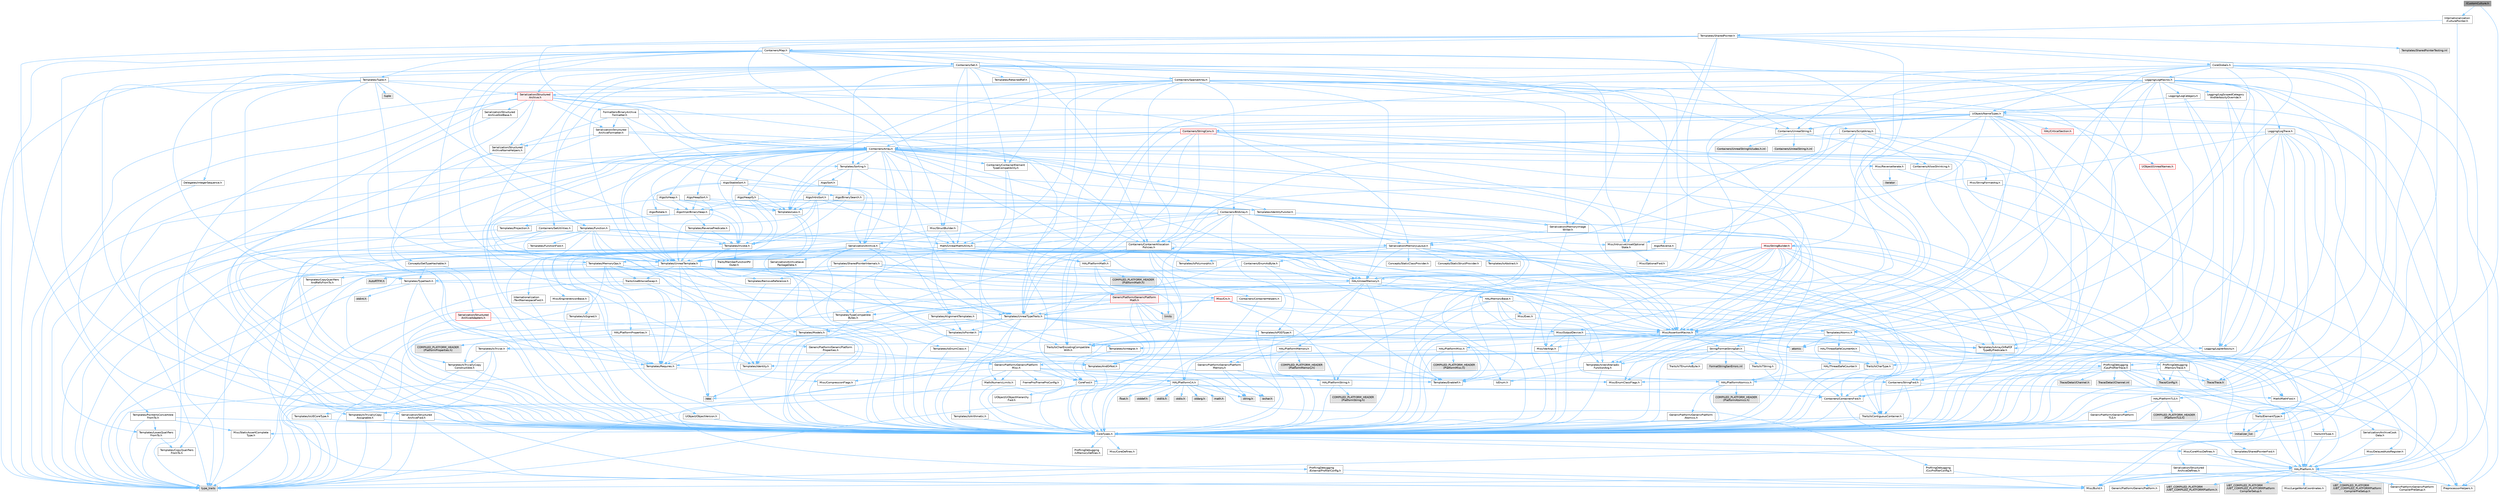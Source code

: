 digraph "ICustomCulture.h"
{
 // INTERACTIVE_SVG=YES
 // LATEX_PDF_SIZE
  bgcolor="transparent";
  edge [fontname=Helvetica,fontsize=10,labelfontname=Helvetica,labelfontsize=10];
  node [fontname=Helvetica,fontsize=10,shape=box,height=0.2,width=0.4];
  Node1 [id="Node000001",label="ICustomCulture.h",height=0.2,width=0.4,color="gray40", fillcolor="grey60", style="filled", fontcolor="black",tooltip=" "];
  Node1 -> Node2 [id="edge1_Node000001_Node000002",color="steelblue1",style="solid",tooltip=" "];
  Node2 [id="Node000002",label="CoreTypes.h",height=0.2,width=0.4,color="grey40", fillcolor="white", style="filled",URL="$dc/dec/CoreTypes_8h.html",tooltip=" "];
  Node2 -> Node3 [id="edge2_Node000002_Node000003",color="steelblue1",style="solid",tooltip=" "];
  Node3 [id="Node000003",label="HAL/Platform.h",height=0.2,width=0.4,color="grey40", fillcolor="white", style="filled",URL="$d9/dd0/Platform_8h.html",tooltip=" "];
  Node3 -> Node4 [id="edge3_Node000003_Node000004",color="steelblue1",style="solid",tooltip=" "];
  Node4 [id="Node000004",label="Misc/Build.h",height=0.2,width=0.4,color="grey40", fillcolor="white", style="filled",URL="$d3/dbb/Build_8h.html",tooltip=" "];
  Node3 -> Node5 [id="edge4_Node000003_Node000005",color="steelblue1",style="solid",tooltip=" "];
  Node5 [id="Node000005",label="Misc/LargeWorldCoordinates.h",height=0.2,width=0.4,color="grey40", fillcolor="white", style="filled",URL="$d2/dcb/LargeWorldCoordinates_8h.html",tooltip=" "];
  Node3 -> Node6 [id="edge5_Node000003_Node000006",color="steelblue1",style="solid",tooltip=" "];
  Node6 [id="Node000006",label="type_traits",height=0.2,width=0.4,color="grey60", fillcolor="#E0E0E0", style="filled",tooltip=" "];
  Node3 -> Node7 [id="edge6_Node000003_Node000007",color="steelblue1",style="solid",tooltip=" "];
  Node7 [id="Node000007",label="PreprocessorHelpers.h",height=0.2,width=0.4,color="grey40", fillcolor="white", style="filled",URL="$db/ddb/PreprocessorHelpers_8h.html",tooltip=" "];
  Node3 -> Node8 [id="edge7_Node000003_Node000008",color="steelblue1",style="solid",tooltip=" "];
  Node8 [id="Node000008",label="UBT_COMPILED_PLATFORM\l/UBT_COMPILED_PLATFORMPlatform\lCompilerPreSetup.h",height=0.2,width=0.4,color="grey60", fillcolor="#E0E0E0", style="filled",tooltip=" "];
  Node3 -> Node9 [id="edge8_Node000003_Node000009",color="steelblue1",style="solid",tooltip=" "];
  Node9 [id="Node000009",label="GenericPlatform/GenericPlatform\lCompilerPreSetup.h",height=0.2,width=0.4,color="grey40", fillcolor="white", style="filled",URL="$d9/dc8/GenericPlatformCompilerPreSetup_8h.html",tooltip=" "];
  Node3 -> Node10 [id="edge9_Node000003_Node000010",color="steelblue1",style="solid",tooltip=" "];
  Node10 [id="Node000010",label="GenericPlatform/GenericPlatform.h",height=0.2,width=0.4,color="grey40", fillcolor="white", style="filled",URL="$d6/d84/GenericPlatform_8h.html",tooltip=" "];
  Node3 -> Node11 [id="edge10_Node000003_Node000011",color="steelblue1",style="solid",tooltip=" "];
  Node11 [id="Node000011",label="UBT_COMPILED_PLATFORM\l/UBT_COMPILED_PLATFORMPlatform.h",height=0.2,width=0.4,color="grey60", fillcolor="#E0E0E0", style="filled",tooltip=" "];
  Node3 -> Node12 [id="edge11_Node000003_Node000012",color="steelblue1",style="solid",tooltip=" "];
  Node12 [id="Node000012",label="UBT_COMPILED_PLATFORM\l/UBT_COMPILED_PLATFORMPlatform\lCompilerSetup.h",height=0.2,width=0.4,color="grey60", fillcolor="#E0E0E0", style="filled",tooltip=" "];
  Node2 -> Node13 [id="edge12_Node000002_Node000013",color="steelblue1",style="solid",tooltip=" "];
  Node13 [id="Node000013",label="ProfilingDebugging\l/UMemoryDefines.h",height=0.2,width=0.4,color="grey40", fillcolor="white", style="filled",URL="$d2/da2/UMemoryDefines_8h.html",tooltip=" "];
  Node2 -> Node14 [id="edge13_Node000002_Node000014",color="steelblue1",style="solid",tooltip=" "];
  Node14 [id="Node000014",label="Misc/CoreMiscDefines.h",height=0.2,width=0.4,color="grey40", fillcolor="white", style="filled",URL="$da/d38/CoreMiscDefines_8h.html",tooltip=" "];
  Node14 -> Node3 [id="edge14_Node000014_Node000003",color="steelblue1",style="solid",tooltip=" "];
  Node14 -> Node7 [id="edge15_Node000014_Node000007",color="steelblue1",style="solid",tooltip=" "];
  Node2 -> Node15 [id="edge16_Node000002_Node000015",color="steelblue1",style="solid",tooltip=" "];
  Node15 [id="Node000015",label="Misc/CoreDefines.h",height=0.2,width=0.4,color="grey40", fillcolor="white", style="filled",URL="$d3/dd2/CoreDefines_8h.html",tooltip=" "];
  Node1 -> Node16 [id="edge17_Node000001_Node000016",color="steelblue1",style="solid",tooltip=" "];
  Node16 [id="Node000016",label="Internationalization\l/CulturePointer.h",height=0.2,width=0.4,color="grey40", fillcolor="white", style="filled",URL="$d6/dbe/CulturePointer_8h.html",tooltip=" "];
  Node16 -> Node2 [id="edge18_Node000016_Node000002",color="steelblue1",style="solid",tooltip=" "];
  Node16 -> Node17 [id="edge19_Node000016_Node000017",color="steelblue1",style="solid",tooltip=" "];
  Node17 [id="Node000017",label="Templates/SharedPointer.h",height=0.2,width=0.4,color="grey40", fillcolor="white", style="filled",URL="$d2/d17/SharedPointer_8h.html",tooltip=" "];
  Node17 -> Node2 [id="edge20_Node000017_Node000002",color="steelblue1",style="solid",tooltip=" "];
  Node17 -> Node18 [id="edge21_Node000017_Node000018",color="steelblue1",style="solid",tooltip=" "];
  Node18 [id="Node000018",label="Misc/IntrusiveUnsetOptional\lState.h",height=0.2,width=0.4,color="grey40", fillcolor="white", style="filled",URL="$d2/d0a/IntrusiveUnsetOptionalState_8h.html",tooltip=" "];
  Node18 -> Node19 [id="edge22_Node000018_Node000019",color="steelblue1",style="solid",tooltip=" "];
  Node19 [id="Node000019",label="Misc/OptionalFwd.h",height=0.2,width=0.4,color="grey40", fillcolor="white", style="filled",URL="$dc/d50/OptionalFwd_8h.html",tooltip=" "];
  Node17 -> Node20 [id="edge23_Node000017_Node000020",color="steelblue1",style="solid",tooltip=" "];
  Node20 [id="Node000020",label="Templates/PointerIsConvertible\lFromTo.h",height=0.2,width=0.4,color="grey40", fillcolor="white", style="filled",URL="$d6/d65/PointerIsConvertibleFromTo_8h.html",tooltip=" "];
  Node20 -> Node2 [id="edge24_Node000020_Node000002",color="steelblue1",style="solid",tooltip=" "];
  Node20 -> Node21 [id="edge25_Node000020_Node000021",color="steelblue1",style="solid",tooltip=" "];
  Node21 [id="Node000021",label="Misc/StaticAssertComplete\lType.h",height=0.2,width=0.4,color="grey40", fillcolor="white", style="filled",URL="$d5/d4e/StaticAssertCompleteType_8h.html",tooltip=" "];
  Node20 -> Node22 [id="edge26_Node000020_Node000022",color="steelblue1",style="solid",tooltip=" "];
  Node22 [id="Node000022",label="Templates/LosesQualifiers\lFromTo.h",height=0.2,width=0.4,color="grey40", fillcolor="white", style="filled",URL="$d2/db3/LosesQualifiersFromTo_8h.html",tooltip=" "];
  Node22 -> Node23 [id="edge27_Node000022_Node000023",color="steelblue1",style="solid",tooltip=" "];
  Node23 [id="Node000023",label="Templates/CopyQualifiers\lFromTo.h",height=0.2,width=0.4,color="grey40", fillcolor="white", style="filled",URL="$d5/db4/CopyQualifiersFromTo_8h.html",tooltip=" "];
  Node22 -> Node6 [id="edge28_Node000022_Node000006",color="steelblue1",style="solid",tooltip=" "];
  Node20 -> Node6 [id="edge29_Node000020_Node000006",color="steelblue1",style="solid",tooltip=" "];
  Node17 -> Node24 [id="edge30_Node000017_Node000024",color="steelblue1",style="solid",tooltip=" "];
  Node24 [id="Node000024",label="Misc/AssertionMacros.h",height=0.2,width=0.4,color="grey40", fillcolor="white", style="filled",URL="$d0/dfa/AssertionMacros_8h.html",tooltip=" "];
  Node24 -> Node2 [id="edge31_Node000024_Node000002",color="steelblue1",style="solid",tooltip=" "];
  Node24 -> Node3 [id="edge32_Node000024_Node000003",color="steelblue1",style="solid",tooltip=" "];
  Node24 -> Node25 [id="edge33_Node000024_Node000025",color="steelblue1",style="solid",tooltip=" "];
  Node25 [id="Node000025",label="HAL/PlatformMisc.h",height=0.2,width=0.4,color="grey40", fillcolor="white", style="filled",URL="$d0/df5/PlatformMisc_8h.html",tooltip=" "];
  Node25 -> Node2 [id="edge34_Node000025_Node000002",color="steelblue1",style="solid",tooltip=" "];
  Node25 -> Node26 [id="edge35_Node000025_Node000026",color="steelblue1",style="solid",tooltip=" "];
  Node26 [id="Node000026",label="GenericPlatform/GenericPlatform\lMisc.h",height=0.2,width=0.4,color="grey40", fillcolor="white", style="filled",URL="$db/d9a/GenericPlatformMisc_8h.html",tooltip=" "];
  Node26 -> Node27 [id="edge36_Node000026_Node000027",color="steelblue1",style="solid",tooltip=" "];
  Node27 [id="Node000027",label="Containers/StringFwd.h",height=0.2,width=0.4,color="grey40", fillcolor="white", style="filled",URL="$df/d37/StringFwd_8h.html",tooltip=" "];
  Node27 -> Node2 [id="edge37_Node000027_Node000002",color="steelblue1",style="solid",tooltip=" "];
  Node27 -> Node28 [id="edge38_Node000027_Node000028",color="steelblue1",style="solid",tooltip=" "];
  Node28 [id="Node000028",label="Traits/ElementType.h",height=0.2,width=0.4,color="grey40", fillcolor="white", style="filled",URL="$d5/d4f/ElementType_8h.html",tooltip=" "];
  Node28 -> Node3 [id="edge39_Node000028_Node000003",color="steelblue1",style="solid",tooltip=" "];
  Node28 -> Node29 [id="edge40_Node000028_Node000029",color="steelblue1",style="solid",tooltip=" "];
  Node29 [id="Node000029",label="initializer_list",height=0.2,width=0.4,color="grey60", fillcolor="#E0E0E0", style="filled",tooltip=" "];
  Node28 -> Node6 [id="edge41_Node000028_Node000006",color="steelblue1",style="solid",tooltip=" "];
  Node27 -> Node30 [id="edge42_Node000027_Node000030",color="steelblue1",style="solid",tooltip=" "];
  Node30 [id="Node000030",label="Traits/IsContiguousContainer.h",height=0.2,width=0.4,color="grey40", fillcolor="white", style="filled",URL="$d5/d3c/IsContiguousContainer_8h.html",tooltip=" "];
  Node30 -> Node2 [id="edge43_Node000030_Node000002",color="steelblue1",style="solid",tooltip=" "];
  Node30 -> Node21 [id="edge44_Node000030_Node000021",color="steelblue1",style="solid",tooltip=" "];
  Node30 -> Node29 [id="edge45_Node000030_Node000029",color="steelblue1",style="solid",tooltip=" "];
  Node26 -> Node31 [id="edge46_Node000026_Node000031",color="steelblue1",style="solid",tooltip=" "];
  Node31 [id="Node000031",label="CoreFwd.h",height=0.2,width=0.4,color="grey40", fillcolor="white", style="filled",URL="$d1/d1e/CoreFwd_8h.html",tooltip=" "];
  Node31 -> Node2 [id="edge47_Node000031_Node000002",color="steelblue1",style="solid",tooltip=" "];
  Node31 -> Node32 [id="edge48_Node000031_Node000032",color="steelblue1",style="solid",tooltip=" "];
  Node32 [id="Node000032",label="Containers/ContainersFwd.h",height=0.2,width=0.4,color="grey40", fillcolor="white", style="filled",URL="$d4/d0a/ContainersFwd_8h.html",tooltip=" "];
  Node32 -> Node3 [id="edge49_Node000032_Node000003",color="steelblue1",style="solid",tooltip=" "];
  Node32 -> Node2 [id="edge50_Node000032_Node000002",color="steelblue1",style="solid",tooltip=" "];
  Node32 -> Node30 [id="edge51_Node000032_Node000030",color="steelblue1",style="solid",tooltip=" "];
  Node31 -> Node33 [id="edge52_Node000031_Node000033",color="steelblue1",style="solid",tooltip=" "];
  Node33 [id="Node000033",label="Math/MathFwd.h",height=0.2,width=0.4,color="grey40", fillcolor="white", style="filled",URL="$d2/d10/MathFwd_8h.html",tooltip=" "];
  Node33 -> Node3 [id="edge53_Node000033_Node000003",color="steelblue1",style="solid",tooltip=" "];
  Node31 -> Node34 [id="edge54_Node000031_Node000034",color="steelblue1",style="solid",tooltip=" "];
  Node34 [id="Node000034",label="UObject/UObjectHierarchy\lFwd.h",height=0.2,width=0.4,color="grey40", fillcolor="white", style="filled",URL="$d3/d13/UObjectHierarchyFwd_8h.html",tooltip=" "];
  Node26 -> Node2 [id="edge55_Node000026_Node000002",color="steelblue1",style="solid",tooltip=" "];
  Node26 -> Node35 [id="edge56_Node000026_Node000035",color="steelblue1",style="solid",tooltip=" "];
  Node35 [id="Node000035",label="FramePro/FrameProConfig.h",height=0.2,width=0.4,color="grey40", fillcolor="white", style="filled",URL="$d7/d90/FrameProConfig_8h.html",tooltip=" "];
  Node26 -> Node36 [id="edge57_Node000026_Node000036",color="steelblue1",style="solid",tooltip=" "];
  Node36 [id="Node000036",label="HAL/PlatformCrt.h",height=0.2,width=0.4,color="grey40", fillcolor="white", style="filled",URL="$d8/d75/PlatformCrt_8h.html",tooltip=" "];
  Node36 -> Node37 [id="edge58_Node000036_Node000037",color="steelblue1",style="solid",tooltip=" "];
  Node37 [id="Node000037",label="new",height=0.2,width=0.4,color="grey60", fillcolor="#E0E0E0", style="filled",tooltip=" "];
  Node36 -> Node38 [id="edge59_Node000036_Node000038",color="steelblue1",style="solid",tooltip=" "];
  Node38 [id="Node000038",label="wchar.h",height=0.2,width=0.4,color="grey60", fillcolor="#E0E0E0", style="filled",tooltip=" "];
  Node36 -> Node39 [id="edge60_Node000036_Node000039",color="steelblue1",style="solid",tooltip=" "];
  Node39 [id="Node000039",label="stddef.h",height=0.2,width=0.4,color="grey60", fillcolor="#E0E0E0", style="filled",tooltip=" "];
  Node36 -> Node40 [id="edge61_Node000036_Node000040",color="steelblue1",style="solid",tooltip=" "];
  Node40 [id="Node000040",label="stdlib.h",height=0.2,width=0.4,color="grey60", fillcolor="#E0E0E0", style="filled",tooltip=" "];
  Node36 -> Node41 [id="edge62_Node000036_Node000041",color="steelblue1",style="solid",tooltip=" "];
  Node41 [id="Node000041",label="stdio.h",height=0.2,width=0.4,color="grey60", fillcolor="#E0E0E0", style="filled",tooltip=" "];
  Node36 -> Node42 [id="edge63_Node000036_Node000042",color="steelblue1",style="solid",tooltip=" "];
  Node42 [id="Node000042",label="stdarg.h",height=0.2,width=0.4,color="grey60", fillcolor="#E0E0E0", style="filled",tooltip=" "];
  Node36 -> Node43 [id="edge64_Node000036_Node000043",color="steelblue1",style="solid",tooltip=" "];
  Node43 [id="Node000043",label="math.h",height=0.2,width=0.4,color="grey60", fillcolor="#E0E0E0", style="filled",tooltip=" "];
  Node36 -> Node44 [id="edge65_Node000036_Node000044",color="steelblue1",style="solid",tooltip=" "];
  Node44 [id="Node000044",label="float.h",height=0.2,width=0.4,color="grey60", fillcolor="#E0E0E0", style="filled",tooltip=" "];
  Node36 -> Node45 [id="edge66_Node000036_Node000045",color="steelblue1",style="solid",tooltip=" "];
  Node45 [id="Node000045",label="string.h",height=0.2,width=0.4,color="grey60", fillcolor="#E0E0E0", style="filled",tooltip=" "];
  Node26 -> Node46 [id="edge67_Node000026_Node000046",color="steelblue1",style="solid",tooltip=" "];
  Node46 [id="Node000046",label="Math/NumericLimits.h",height=0.2,width=0.4,color="grey40", fillcolor="white", style="filled",URL="$df/d1b/NumericLimits_8h.html",tooltip=" "];
  Node46 -> Node2 [id="edge68_Node000046_Node000002",color="steelblue1",style="solid",tooltip=" "];
  Node26 -> Node47 [id="edge69_Node000026_Node000047",color="steelblue1",style="solid",tooltip=" "];
  Node47 [id="Node000047",label="Misc/CompressionFlags.h",height=0.2,width=0.4,color="grey40", fillcolor="white", style="filled",URL="$d9/d76/CompressionFlags_8h.html",tooltip=" "];
  Node26 -> Node48 [id="edge70_Node000026_Node000048",color="steelblue1",style="solid",tooltip=" "];
  Node48 [id="Node000048",label="Misc/EnumClassFlags.h",height=0.2,width=0.4,color="grey40", fillcolor="white", style="filled",URL="$d8/de7/EnumClassFlags_8h.html",tooltip=" "];
  Node26 -> Node49 [id="edge71_Node000026_Node000049",color="steelblue1",style="solid",tooltip=" "];
  Node49 [id="Node000049",label="ProfilingDebugging\l/CsvProfilerConfig.h",height=0.2,width=0.4,color="grey40", fillcolor="white", style="filled",URL="$d3/d88/CsvProfilerConfig_8h.html",tooltip=" "];
  Node49 -> Node4 [id="edge72_Node000049_Node000004",color="steelblue1",style="solid",tooltip=" "];
  Node26 -> Node50 [id="edge73_Node000026_Node000050",color="steelblue1",style="solid",tooltip=" "];
  Node50 [id="Node000050",label="ProfilingDebugging\l/ExternalProfilerConfig.h",height=0.2,width=0.4,color="grey40", fillcolor="white", style="filled",URL="$d3/dbb/ExternalProfilerConfig_8h.html",tooltip=" "];
  Node50 -> Node4 [id="edge74_Node000050_Node000004",color="steelblue1",style="solid",tooltip=" "];
  Node25 -> Node51 [id="edge75_Node000025_Node000051",color="steelblue1",style="solid",tooltip=" "];
  Node51 [id="Node000051",label="COMPILED_PLATFORM_HEADER\l(PlatformMisc.h)",height=0.2,width=0.4,color="grey60", fillcolor="#E0E0E0", style="filled",tooltip=" "];
  Node25 -> Node52 [id="edge76_Node000025_Node000052",color="steelblue1",style="solid",tooltip=" "];
  Node52 [id="Node000052",label="ProfilingDebugging\l/CpuProfilerTrace.h",height=0.2,width=0.4,color="grey40", fillcolor="white", style="filled",URL="$da/dcb/CpuProfilerTrace_8h.html",tooltip=" "];
  Node52 -> Node2 [id="edge77_Node000052_Node000002",color="steelblue1",style="solid",tooltip=" "];
  Node52 -> Node32 [id="edge78_Node000052_Node000032",color="steelblue1",style="solid",tooltip=" "];
  Node52 -> Node53 [id="edge79_Node000052_Node000053",color="steelblue1",style="solid",tooltip=" "];
  Node53 [id="Node000053",label="HAL/PlatformAtomics.h",height=0.2,width=0.4,color="grey40", fillcolor="white", style="filled",URL="$d3/d36/PlatformAtomics_8h.html",tooltip=" "];
  Node53 -> Node2 [id="edge80_Node000053_Node000002",color="steelblue1",style="solid",tooltip=" "];
  Node53 -> Node54 [id="edge81_Node000053_Node000054",color="steelblue1",style="solid",tooltip=" "];
  Node54 [id="Node000054",label="GenericPlatform/GenericPlatform\lAtomics.h",height=0.2,width=0.4,color="grey40", fillcolor="white", style="filled",URL="$da/d72/GenericPlatformAtomics_8h.html",tooltip=" "];
  Node54 -> Node2 [id="edge82_Node000054_Node000002",color="steelblue1",style="solid",tooltip=" "];
  Node53 -> Node55 [id="edge83_Node000053_Node000055",color="steelblue1",style="solid",tooltip=" "];
  Node55 [id="Node000055",label="COMPILED_PLATFORM_HEADER\l(PlatformAtomics.h)",height=0.2,width=0.4,color="grey60", fillcolor="#E0E0E0", style="filled",tooltip=" "];
  Node52 -> Node7 [id="edge84_Node000052_Node000007",color="steelblue1",style="solid",tooltip=" "];
  Node52 -> Node4 [id="edge85_Node000052_Node000004",color="steelblue1",style="solid",tooltip=" "];
  Node52 -> Node56 [id="edge86_Node000052_Node000056",color="steelblue1",style="solid",tooltip=" "];
  Node56 [id="Node000056",label="Trace/Config.h",height=0.2,width=0.4,color="grey60", fillcolor="#E0E0E0", style="filled",tooltip=" "];
  Node52 -> Node57 [id="edge87_Node000052_Node000057",color="steelblue1",style="solid",tooltip=" "];
  Node57 [id="Node000057",label="Trace/Detail/Channel.h",height=0.2,width=0.4,color="grey60", fillcolor="#E0E0E0", style="filled",tooltip=" "];
  Node52 -> Node58 [id="edge88_Node000052_Node000058",color="steelblue1",style="solid",tooltip=" "];
  Node58 [id="Node000058",label="Trace/Detail/Channel.inl",height=0.2,width=0.4,color="grey60", fillcolor="#E0E0E0", style="filled",tooltip=" "];
  Node52 -> Node59 [id="edge89_Node000052_Node000059",color="steelblue1",style="solid",tooltip=" "];
  Node59 [id="Node000059",label="Trace/Trace.h",height=0.2,width=0.4,color="grey60", fillcolor="#E0E0E0", style="filled",tooltip=" "];
  Node24 -> Node7 [id="edge90_Node000024_Node000007",color="steelblue1",style="solid",tooltip=" "];
  Node24 -> Node60 [id="edge91_Node000024_Node000060",color="steelblue1",style="solid",tooltip=" "];
  Node60 [id="Node000060",label="Templates/EnableIf.h",height=0.2,width=0.4,color="grey40", fillcolor="white", style="filled",URL="$d7/d60/EnableIf_8h.html",tooltip=" "];
  Node60 -> Node2 [id="edge92_Node000060_Node000002",color="steelblue1",style="solid",tooltip=" "];
  Node24 -> Node61 [id="edge93_Node000024_Node000061",color="steelblue1",style="solid",tooltip=" "];
  Node61 [id="Node000061",label="Templates/IsArrayOrRefOf\lTypeByPredicate.h",height=0.2,width=0.4,color="grey40", fillcolor="white", style="filled",URL="$d6/da1/IsArrayOrRefOfTypeByPredicate_8h.html",tooltip=" "];
  Node61 -> Node2 [id="edge94_Node000061_Node000002",color="steelblue1",style="solid",tooltip=" "];
  Node24 -> Node62 [id="edge95_Node000024_Node000062",color="steelblue1",style="solid",tooltip=" "];
  Node62 [id="Node000062",label="Templates/IsValidVariadic\lFunctionArg.h",height=0.2,width=0.4,color="grey40", fillcolor="white", style="filled",URL="$d0/dc8/IsValidVariadicFunctionArg_8h.html",tooltip=" "];
  Node62 -> Node2 [id="edge96_Node000062_Node000002",color="steelblue1",style="solid",tooltip=" "];
  Node62 -> Node63 [id="edge97_Node000062_Node000063",color="steelblue1",style="solid",tooltip=" "];
  Node63 [id="Node000063",label="IsEnum.h",height=0.2,width=0.4,color="grey40", fillcolor="white", style="filled",URL="$d4/de5/IsEnum_8h.html",tooltip=" "];
  Node62 -> Node6 [id="edge98_Node000062_Node000006",color="steelblue1",style="solid",tooltip=" "];
  Node24 -> Node64 [id="edge99_Node000024_Node000064",color="steelblue1",style="solid",tooltip=" "];
  Node64 [id="Node000064",label="Traits/IsCharEncodingCompatible\lWith.h",height=0.2,width=0.4,color="grey40", fillcolor="white", style="filled",URL="$df/dd1/IsCharEncodingCompatibleWith_8h.html",tooltip=" "];
  Node64 -> Node6 [id="edge100_Node000064_Node000006",color="steelblue1",style="solid",tooltip=" "];
  Node64 -> Node65 [id="edge101_Node000064_Node000065",color="steelblue1",style="solid",tooltip=" "];
  Node65 [id="Node000065",label="Traits/IsCharType.h",height=0.2,width=0.4,color="grey40", fillcolor="white", style="filled",URL="$db/d51/IsCharType_8h.html",tooltip=" "];
  Node65 -> Node2 [id="edge102_Node000065_Node000002",color="steelblue1",style="solid",tooltip=" "];
  Node24 -> Node66 [id="edge103_Node000024_Node000066",color="steelblue1",style="solid",tooltip=" "];
  Node66 [id="Node000066",label="Misc/VarArgs.h",height=0.2,width=0.4,color="grey40", fillcolor="white", style="filled",URL="$d5/d6f/VarArgs_8h.html",tooltip=" "];
  Node66 -> Node2 [id="edge104_Node000066_Node000002",color="steelblue1",style="solid",tooltip=" "];
  Node24 -> Node67 [id="edge105_Node000024_Node000067",color="steelblue1",style="solid",tooltip=" "];
  Node67 [id="Node000067",label="String/FormatStringSan.h",height=0.2,width=0.4,color="grey40", fillcolor="white", style="filled",URL="$d3/d8b/FormatStringSan_8h.html",tooltip=" "];
  Node67 -> Node6 [id="edge106_Node000067_Node000006",color="steelblue1",style="solid",tooltip=" "];
  Node67 -> Node2 [id="edge107_Node000067_Node000002",color="steelblue1",style="solid",tooltip=" "];
  Node67 -> Node68 [id="edge108_Node000067_Node000068",color="steelblue1",style="solid",tooltip=" "];
  Node68 [id="Node000068",label="Templates/Requires.h",height=0.2,width=0.4,color="grey40", fillcolor="white", style="filled",URL="$dc/d96/Requires_8h.html",tooltip=" "];
  Node68 -> Node60 [id="edge109_Node000068_Node000060",color="steelblue1",style="solid",tooltip=" "];
  Node68 -> Node6 [id="edge110_Node000068_Node000006",color="steelblue1",style="solid",tooltip=" "];
  Node67 -> Node69 [id="edge111_Node000067_Node000069",color="steelblue1",style="solid",tooltip=" "];
  Node69 [id="Node000069",label="Templates/Identity.h",height=0.2,width=0.4,color="grey40", fillcolor="white", style="filled",URL="$d0/dd5/Identity_8h.html",tooltip=" "];
  Node67 -> Node62 [id="edge112_Node000067_Node000062",color="steelblue1",style="solid",tooltip=" "];
  Node67 -> Node65 [id="edge113_Node000067_Node000065",color="steelblue1",style="solid",tooltip=" "];
  Node67 -> Node70 [id="edge114_Node000067_Node000070",color="steelblue1",style="solid",tooltip=" "];
  Node70 [id="Node000070",label="Traits/IsTEnumAsByte.h",height=0.2,width=0.4,color="grey40", fillcolor="white", style="filled",URL="$d1/de6/IsTEnumAsByte_8h.html",tooltip=" "];
  Node67 -> Node71 [id="edge115_Node000067_Node000071",color="steelblue1",style="solid",tooltip=" "];
  Node71 [id="Node000071",label="Traits/IsTString.h",height=0.2,width=0.4,color="grey40", fillcolor="white", style="filled",URL="$d0/df8/IsTString_8h.html",tooltip=" "];
  Node71 -> Node32 [id="edge116_Node000071_Node000032",color="steelblue1",style="solid",tooltip=" "];
  Node67 -> Node32 [id="edge117_Node000067_Node000032",color="steelblue1",style="solid",tooltip=" "];
  Node67 -> Node72 [id="edge118_Node000067_Node000072",color="steelblue1",style="solid",tooltip=" "];
  Node72 [id="Node000072",label="FormatStringSanErrors.inl",height=0.2,width=0.4,color="grey60", fillcolor="#E0E0E0", style="filled",tooltip=" "];
  Node24 -> Node73 [id="edge119_Node000024_Node000073",color="steelblue1",style="solid",tooltip=" "];
  Node73 [id="Node000073",label="atomic",height=0.2,width=0.4,color="grey60", fillcolor="#E0E0E0", style="filled",tooltip=" "];
  Node17 -> Node74 [id="edge120_Node000017_Node000074",color="steelblue1",style="solid",tooltip=" "];
  Node74 [id="Node000074",label="HAL/UnrealMemory.h",height=0.2,width=0.4,color="grey40", fillcolor="white", style="filled",URL="$d9/d96/UnrealMemory_8h.html",tooltip=" "];
  Node74 -> Node2 [id="edge121_Node000074_Node000002",color="steelblue1",style="solid",tooltip=" "];
  Node74 -> Node75 [id="edge122_Node000074_Node000075",color="steelblue1",style="solid",tooltip=" "];
  Node75 [id="Node000075",label="GenericPlatform/GenericPlatform\lMemory.h",height=0.2,width=0.4,color="grey40", fillcolor="white", style="filled",URL="$dd/d22/GenericPlatformMemory_8h.html",tooltip=" "];
  Node75 -> Node31 [id="edge123_Node000075_Node000031",color="steelblue1",style="solid",tooltip=" "];
  Node75 -> Node2 [id="edge124_Node000075_Node000002",color="steelblue1",style="solid",tooltip=" "];
  Node75 -> Node76 [id="edge125_Node000075_Node000076",color="steelblue1",style="solid",tooltip=" "];
  Node76 [id="Node000076",label="HAL/PlatformString.h",height=0.2,width=0.4,color="grey40", fillcolor="white", style="filled",URL="$db/db5/PlatformString_8h.html",tooltip=" "];
  Node76 -> Node2 [id="edge126_Node000076_Node000002",color="steelblue1",style="solid",tooltip=" "];
  Node76 -> Node77 [id="edge127_Node000076_Node000077",color="steelblue1",style="solid",tooltip=" "];
  Node77 [id="Node000077",label="COMPILED_PLATFORM_HEADER\l(PlatformString.h)",height=0.2,width=0.4,color="grey60", fillcolor="#E0E0E0", style="filled",tooltip=" "];
  Node75 -> Node45 [id="edge128_Node000075_Node000045",color="steelblue1",style="solid",tooltip=" "];
  Node75 -> Node38 [id="edge129_Node000075_Node000038",color="steelblue1",style="solid",tooltip=" "];
  Node74 -> Node78 [id="edge130_Node000074_Node000078",color="steelblue1",style="solid",tooltip=" "];
  Node78 [id="Node000078",label="HAL/MemoryBase.h",height=0.2,width=0.4,color="grey40", fillcolor="white", style="filled",URL="$d6/d9f/MemoryBase_8h.html",tooltip=" "];
  Node78 -> Node2 [id="edge131_Node000078_Node000002",color="steelblue1",style="solid",tooltip=" "];
  Node78 -> Node53 [id="edge132_Node000078_Node000053",color="steelblue1",style="solid",tooltip=" "];
  Node78 -> Node36 [id="edge133_Node000078_Node000036",color="steelblue1",style="solid",tooltip=" "];
  Node78 -> Node79 [id="edge134_Node000078_Node000079",color="steelblue1",style="solid",tooltip=" "];
  Node79 [id="Node000079",label="Misc/Exec.h",height=0.2,width=0.4,color="grey40", fillcolor="white", style="filled",URL="$de/ddb/Exec_8h.html",tooltip=" "];
  Node79 -> Node2 [id="edge135_Node000079_Node000002",color="steelblue1",style="solid",tooltip=" "];
  Node79 -> Node24 [id="edge136_Node000079_Node000024",color="steelblue1",style="solid",tooltip=" "];
  Node78 -> Node80 [id="edge137_Node000078_Node000080",color="steelblue1",style="solid",tooltip=" "];
  Node80 [id="Node000080",label="Misc/OutputDevice.h",height=0.2,width=0.4,color="grey40", fillcolor="white", style="filled",URL="$d7/d32/OutputDevice_8h.html",tooltip=" "];
  Node80 -> Node31 [id="edge138_Node000080_Node000031",color="steelblue1",style="solid",tooltip=" "];
  Node80 -> Node2 [id="edge139_Node000080_Node000002",color="steelblue1",style="solid",tooltip=" "];
  Node80 -> Node81 [id="edge140_Node000080_Node000081",color="steelblue1",style="solid",tooltip=" "];
  Node81 [id="Node000081",label="Logging/LogVerbosity.h",height=0.2,width=0.4,color="grey40", fillcolor="white", style="filled",URL="$d2/d8f/LogVerbosity_8h.html",tooltip=" "];
  Node81 -> Node2 [id="edge141_Node000081_Node000002",color="steelblue1",style="solid",tooltip=" "];
  Node80 -> Node66 [id="edge142_Node000080_Node000066",color="steelblue1",style="solid",tooltip=" "];
  Node80 -> Node61 [id="edge143_Node000080_Node000061",color="steelblue1",style="solid",tooltip=" "];
  Node80 -> Node62 [id="edge144_Node000080_Node000062",color="steelblue1",style="solid",tooltip=" "];
  Node80 -> Node64 [id="edge145_Node000080_Node000064",color="steelblue1",style="solid",tooltip=" "];
  Node78 -> Node82 [id="edge146_Node000078_Node000082",color="steelblue1",style="solid",tooltip=" "];
  Node82 [id="Node000082",label="Templates/Atomic.h",height=0.2,width=0.4,color="grey40", fillcolor="white", style="filled",URL="$d3/d91/Atomic_8h.html",tooltip=" "];
  Node82 -> Node83 [id="edge147_Node000082_Node000083",color="steelblue1",style="solid",tooltip=" "];
  Node83 [id="Node000083",label="HAL/ThreadSafeCounter.h",height=0.2,width=0.4,color="grey40", fillcolor="white", style="filled",URL="$dc/dc9/ThreadSafeCounter_8h.html",tooltip=" "];
  Node83 -> Node2 [id="edge148_Node000083_Node000002",color="steelblue1",style="solid",tooltip=" "];
  Node83 -> Node53 [id="edge149_Node000083_Node000053",color="steelblue1",style="solid",tooltip=" "];
  Node82 -> Node84 [id="edge150_Node000082_Node000084",color="steelblue1",style="solid",tooltip=" "];
  Node84 [id="Node000084",label="HAL/ThreadSafeCounter64.h",height=0.2,width=0.4,color="grey40", fillcolor="white", style="filled",URL="$d0/d12/ThreadSafeCounter64_8h.html",tooltip=" "];
  Node84 -> Node2 [id="edge151_Node000084_Node000002",color="steelblue1",style="solid",tooltip=" "];
  Node84 -> Node83 [id="edge152_Node000084_Node000083",color="steelblue1",style="solid",tooltip=" "];
  Node82 -> Node85 [id="edge153_Node000082_Node000085",color="steelblue1",style="solid",tooltip=" "];
  Node85 [id="Node000085",label="Templates/IsIntegral.h",height=0.2,width=0.4,color="grey40", fillcolor="white", style="filled",URL="$da/d64/IsIntegral_8h.html",tooltip=" "];
  Node85 -> Node2 [id="edge154_Node000085_Node000002",color="steelblue1",style="solid",tooltip=" "];
  Node82 -> Node86 [id="edge155_Node000082_Node000086",color="steelblue1",style="solid",tooltip=" "];
  Node86 [id="Node000086",label="Templates/IsTrivial.h",height=0.2,width=0.4,color="grey40", fillcolor="white", style="filled",URL="$da/d4c/IsTrivial_8h.html",tooltip=" "];
  Node86 -> Node87 [id="edge156_Node000086_Node000087",color="steelblue1",style="solid",tooltip=" "];
  Node87 [id="Node000087",label="Templates/AndOrNot.h",height=0.2,width=0.4,color="grey40", fillcolor="white", style="filled",URL="$db/d0a/AndOrNot_8h.html",tooltip=" "];
  Node87 -> Node2 [id="edge157_Node000087_Node000002",color="steelblue1",style="solid",tooltip=" "];
  Node86 -> Node88 [id="edge158_Node000086_Node000088",color="steelblue1",style="solid",tooltip=" "];
  Node88 [id="Node000088",label="Templates/IsTriviallyCopy\lConstructible.h",height=0.2,width=0.4,color="grey40", fillcolor="white", style="filled",URL="$d3/d78/IsTriviallyCopyConstructible_8h.html",tooltip=" "];
  Node88 -> Node2 [id="edge159_Node000088_Node000002",color="steelblue1",style="solid",tooltip=" "];
  Node88 -> Node6 [id="edge160_Node000088_Node000006",color="steelblue1",style="solid",tooltip=" "];
  Node86 -> Node89 [id="edge161_Node000086_Node000089",color="steelblue1",style="solid",tooltip=" "];
  Node89 [id="Node000089",label="Templates/IsTriviallyCopy\lAssignable.h",height=0.2,width=0.4,color="grey40", fillcolor="white", style="filled",URL="$d2/df2/IsTriviallyCopyAssignable_8h.html",tooltip=" "];
  Node89 -> Node2 [id="edge162_Node000089_Node000002",color="steelblue1",style="solid",tooltip=" "];
  Node89 -> Node6 [id="edge163_Node000089_Node000006",color="steelblue1",style="solid",tooltip=" "];
  Node86 -> Node6 [id="edge164_Node000086_Node000006",color="steelblue1",style="solid",tooltip=" "];
  Node82 -> Node90 [id="edge165_Node000082_Node000090",color="steelblue1",style="solid",tooltip=" "];
  Node90 [id="Node000090",label="Traits/IntType.h",height=0.2,width=0.4,color="grey40", fillcolor="white", style="filled",URL="$d7/deb/IntType_8h.html",tooltip=" "];
  Node90 -> Node3 [id="edge166_Node000090_Node000003",color="steelblue1",style="solid",tooltip=" "];
  Node82 -> Node73 [id="edge167_Node000082_Node000073",color="steelblue1",style="solid",tooltip=" "];
  Node74 -> Node91 [id="edge168_Node000074_Node000091",color="steelblue1",style="solid",tooltip=" "];
  Node91 [id="Node000091",label="HAL/PlatformMemory.h",height=0.2,width=0.4,color="grey40", fillcolor="white", style="filled",URL="$de/d68/PlatformMemory_8h.html",tooltip=" "];
  Node91 -> Node2 [id="edge169_Node000091_Node000002",color="steelblue1",style="solid",tooltip=" "];
  Node91 -> Node75 [id="edge170_Node000091_Node000075",color="steelblue1",style="solid",tooltip=" "];
  Node91 -> Node92 [id="edge171_Node000091_Node000092",color="steelblue1",style="solid",tooltip=" "];
  Node92 [id="Node000092",label="COMPILED_PLATFORM_HEADER\l(PlatformMemory.h)",height=0.2,width=0.4,color="grey60", fillcolor="#E0E0E0", style="filled",tooltip=" "];
  Node74 -> Node93 [id="edge172_Node000074_Node000093",color="steelblue1",style="solid",tooltip=" "];
  Node93 [id="Node000093",label="ProfilingDebugging\l/MemoryTrace.h",height=0.2,width=0.4,color="grey40", fillcolor="white", style="filled",URL="$da/dd7/MemoryTrace_8h.html",tooltip=" "];
  Node93 -> Node3 [id="edge173_Node000093_Node000003",color="steelblue1",style="solid",tooltip=" "];
  Node93 -> Node48 [id="edge174_Node000093_Node000048",color="steelblue1",style="solid",tooltip=" "];
  Node93 -> Node56 [id="edge175_Node000093_Node000056",color="steelblue1",style="solid",tooltip=" "];
  Node93 -> Node59 [id="edge176_Node000093_Node000059",color="steelblue1",style="solid",tooltip=" "];
  Node74 -> Node94 [id="edge177_Node000074_Node000094",color="steelblue1",style="solid",tooltip=" "];
  Node94 [id="Node000094",label="Templates/IsPointer.h",height=0.2,width=0.4,color="grey40", fillcolor="white", style="filled",URL="$d7/d05/IsPointer_8h.html",tooltip=" "];
  Node94 -> Node2 [id="edge178_Node000094_Node000002",color="steelblue1",style="solid",tooltip=" "];
  Node17 -> Node95 [id="edge179_Node000017_Node000095",color="steelblue1",style="solid",tooltip=" "];
  Node95 [id="Node000095",label="Containers/Array.h",height=0.2,width=0.4,color="grey40", fillcolor="white", style="filled",URL="$df/dd0/Array_8h.html",tooltip=" "];
  Node95 -> Node2 [id="edge180_Node000095_Node000002",color="steelblue1",style="solid",tooltip=" "];
  Node95 -> Node24 [id="edge181_Node000095_Node000024",color="steelblue1",style="solid",tooltip=" "];
  Node95 -> Node18 [id="edge182_Node000095_Node000018",color="steelblue1",style="solid",tooltip=" "];
  Node95 -> Node96 [id="edge183_Node000095_Node000096",color="steelblue1",style="solid",tooltip=" "];
  Node96 [id="Node000096",label="Misc/ReverseIterate.h",height=0.2,width=0.4,color="grey40", fillcolor="white", style="filled",URL="$db/de3/ReverseIterate_8h.html",tooltip=" "];
  Node96 -> Node3 [id="edge184_Node000096_Node000003",color="steelblue1",style="solid",tooltip=" "];
  Node96 -> Node97 [id="edge185_Node000096_Node000097",color="steelblue1",style="solid",tooltip=" "];
  Node97 [id="Node000097",label="iterator",height=0.2,width=0.4,color="grey60", fillcolor="#E0E0E0", style="filled",tooltip=" "];
  Node95 -> Node74 [id="edge186_Node000095_Node000074",color="steelblue1",style="solid",tooltip=" "];
  Node95 -> Node98 [id="edge187_Node000095_Node000098",color="steelblue1",style="solid",tooltip=" "];
  Node98 [id="Node000098",label="Templates/UnrealTypeTraits.h",height=0.2,width=0.4,color="grey40", fillcolor="white", style="filled",URL="$d2/d2d/UnrealTypeTraits_8h.html",tooltip=" "];
  Node98 -> Node2 [id="edge188_Node000098_Node000002",color="steelblue1",style="solid",tooltip=" "];
  Node98 -> Node94 [id="edge189_Node000098_Node000094",color="steelblue1",style="solid",tooltip=" "];
  Node98 -> Node24 [id="edge190_Node000098_Node000024",color="steelblue1",style="solid",tooltip=" "];
  Node98 -> Node87 [id="edge191_Node000098_Node000087",color="steelblue1",style="solid",tooltip=" "];
  Node98 -> Node60 [id="edge192_Node000098_Node000060",color="steelblue1",style="solid",tooltip=" "];
  Node98 -> Node99 [id="edge193_Node000098_Node000099",color="steelblue1",style="solid",tooltip=" "];
  Node99 [id="Node000099",label="Templates/IsArithmetic.h",height=0.2,width=0.4,color="grey40", fillcolor="white", style="filled",URL="$d2/d5d/IsArithmetic_8h.html",tooltip=" "];
  Node99 -> Node2 [id="edge194_Node000099_Node000002",color="steelblue1",style="solid",tooltip=" "];
  Node98 -> Node63 [id="edge195_Node000098_Node000063",color="steelblue1",style="solid",tooltip=" "];
  Node98 -> Node100 [id="edge196_Node000098_Node000100",color="steelblue1",style="solid",tooltip=" "];
  Node100 [id="Node000100",label="Templates/Models.h",height=0.2,width=0.4,color="grey40", fillcolor="white", style="filled",URL="$d3/d0c/Models_8h.html",tooltip=" "];
  Node100 -> Node69 [id="edge197_Node000100_Node000069",color="steelblue1",style="solid",tooltip=" "];
  Node98 -> Node101 [id="edge198_Node000098_Node000101",color="steelblue1",style="solid",tooltip=" "];
  Node101 [id="Node000101",label="Templates/IsPODType.h",height=0.2,width=0.4,color="grey40", fillcolor="white", style="filled",URL="$d7/db1/IsPODType_8h.html",tooltip=" "];
  Node101 -> Node2 [id="edge199_Node000101_Node000002",color="steelblue1",style="solid",tooltip=" "];
  Node98 -> Node102 [id="edge200_Node000098_Node000102",color="steelblue1",style="solid",tooltip=" "];
  Node102 [id="Node000102",label="Templates/IsUECoreType.h",height=0.2,width=0.4,color="grey40", fillcolor="white", style="filled",URL="$d1/db8/IsUECoreType_8h.html",tooltip=" "];
  Node102 -> Node2 [id="edge201_Node000102_Node000002",color="steelblue1",style="solid",tooltip=" "];
  Node102 -> Node6 [id="edge202_Node000102_Node000006",color="steelblue1",style="solid",tooltip=" "];
  Node98 -> Node88 [id="edge203_Node000098_Node000088",color="steelblue1",style="solid",tooltip=" "];
  Node95 -> Node103 [id="edge204_Node000095_Node000103",color="steelblue1",style="solid",tooltip=" "];
  Node103 [id="Node000103",label="Templates/UnrealTemplate.h",height=0.2,width=0.4,color="grey40", fillcolor="white", style="filled",URL="$d4/d24/UnrealTemplate_8h.html",tooltip=" "];
  Node103 -> Node2 [id="edge205_Node000103_Node000002",color="steelblue1",style="solid",tooltip=" "];
  Node103 -> Node94 [id="edge206_Node000103_Node000094",color="steelblue1",style="solid",tooltip=" "];
  Node103 -> Node74 [id="edge207_Node000103_Node000074",color="steelblue1",style="solid",tooltip=" "];
  Node103 -> Node104 [id="edge208_Node000103_Node000104",color="steelblue1",style="solid",tooltip=" "];
  Node104 [id="Node000104",label="Templates/CopyQualifiers\lAndRefsFromTo.h",height=0.2,width=0.4,color="grey40", fillcolor="white", style="filled",URL="$d3/db3/CopyQualifiersAndRefsFromTo_8h.html",tooltip=" "];
  Node104 -> Node23 [id="edge209_Node000104_Node000023",color="steelblue1",style="solid",tooltip=" "];
  Node103 -> Node98 [id="edge210_Node000103_Node000098",color="steelblue1",style="solid",tooltip=" "];
  Node103 -> Node105 [id="edge211_Node000103_Node000105",color="steelblue1",style="solid",tooltip=" "];
  Node105 [id="Node000105",label="Templates/RemoveReference.h",height=0.2,width=0.4,color="grey40", fillcolor="white", style="filled",URL="$da/dbe/RemoveReference_8h.html",tooltip=" "];
  Node105 -> Node2 [id="edge212_Node000105_Node000002",color="steelblue1",style="solid",tooltip=" "];
  Node103 -> Node68 [id="edge213_Node000103_Node000068",color="steelblue1",style="solid",tooltip=" "];
  Node103 -> Node106 [id="edge214_Node000103_Node000106",color="steelblue1",style="solid",tooltip=" "];
  Node106 [id="Node000106",label="Templates/TypeCompatible\lBytes.h",height=0.2,width=0.4,color="grey40", fillcolor="white", style="filled",URL="$df/d0a/TypeCompatibleBytes_8h.html",tooltip=" "];
  Node106 -> Node2 [id="edge215_Node000106_Node000002",color="steelblue1",style="solid",tooltip=" "];
  Node106 -> Node45 [id="edge216_Node000106_Node000045",color="steelblue1",style="solid",tooltip=" "];
  Node106 -> Node37 [id="edge217_Node000106_Node000037",color="steelblue1",style="solid",tooltip=" "];
  Node106 -> Node6 [id="edge218_Node000106_Node000006",color="steelblue1",style="solid",tooltip=" "];
  Node103 -> Node69 [id="edge219_Node000103_Node000069",color="steelblue1",style="solid",tooltip=" "];
  Node103 -> Node30 [id="edge220_Node000103_Node000030",color="steelblue1",style="solid",tooltip=" "];
  Node103 -> Node107 [id="edge221_Node000103_Node000107",color="steelblue1",style="solid",tooltip=" "];
  Node107 [id="Node000107",label="Traits/UseBitwiseSwap.h",height=0.2,width=0.4,color="grey40", fillcolor="white", style="filled",URL="$db/df3/UseBitwiseSwap_8h.html",tooltip=" "];
  Node107 -> Node2 [id="edge222_Node000107_Node000002",color="steelblue1",style="solid",tooltip=" "];
  Node107 -> Node6 [id="edge223_Node000107_Node000006",color="steelblue1",style="solid",tooltip=" "];
  Node103 -> Node6 [id="edge224_Node000103_Node000006",color="steelblue1",style="solid",tooltip=" "];
  Node95 -> Node108 [id="edge225_Node000095_Node000108",color="steelblue1",style="solid",tooltip=" "];
  Node108 [id="Node000108",label="Containers/AllowShrinking.h",height=0.2,width=0.4,color="grey40", fillcolor="white", style="filled",URL="$d7/d1a/AllowShrinking_8h.html",tooltip=" "];
  Node108 -> Node2 [id="edge226_Node000108_Node000002",color="steelblue1",style="solid",tooltip=" "];
  Node95 -> Node109 [id="edge227_Node000095_Node000109",color="steelblue1",style="solid",tooltip=" "];
  Node109 [id="Node000109",label="Containers/ContainerAllocation\lPolicies.h",height=0.2,width=0.4,color="grey40", fillcolor="white", style="filled",URL="$d7/dff/ContainerAllocationPolicies_8h.html",tooltip=" "];
  Node109 -> Node2 [id="edge228_Node000109_Node000002",color="steelblue1",style="solid",tooltip=" "];
  Node109 -> Node110 [id="edge229_Node000109_Node000110",color="steelblue1",style="solid",tooltip=" "];
  Node110 [id="Node000110",label="Containers/ContainerHelpers.h",height=0.2,width=0.4,color="grey40", fillcolor="white", style="filled",URL="$d7/d33/ContainerHelpers_8h.html",tooltip=" "];
  Node110 -> Node2 [id="edge230_Node000110_Node000002",color="steelblue1",style="solid",tooltip=" "];
  Node109 -> Node109 [id="edge231_Node000109_Node000109",color="steelblue1",style="solid",tooltip=" "];
  Node109 -> Node111 [id="edge232_Node000109_Node000111",color="steelblue1",style="solid",tooltip=" "];
  Node111 [id="Node000111",label="HAL/PlatformMath.h",height=0.2,width=0.4,color="grey40", fillcolor="white", style="filled",URL="$dc/d53/PlatformMath_8h.html",tooltip=" "];
  Node111 -> Node2 [id="edge233_Node000111_Node000002",color="steelblue1",style="solid",tooltip=" "];
  Node111 -> Node112 [id="edge234_Node000111_Node000112",color="steelblue1",style="solid",tooltip=" "];
  Node112 [id="Node000112",label="GenericPlatform/GenericPlatform\lMath.h",height=0.2,width=0.4,color="red", fillcolor="#FFF0F0", style="filled",URL="$d5/d79/GenericPlatformMath_8h.html",tooltip=" "];
  Node112 -> Node2 [id="edge235_Node000112_Node000002",color="steelblue1",style="solid",tooltip=" "];
  Node112 -> Node32 [id="edge236_Node000112_Node000032",color="steelblue1",style="solid",tooltip=" "];
  Node112 -> Node36 [id="edge237_Node000112_Node000036",color="steelblue1",style="solid",tooltip=" "];
  Node112 -> Node87 [id="edge238_Node000112_Node000087",color="steelblue1",style="solid",tooltip=" "];
  Node112 -> Node98 [id="edge239_Node000112_Node000098",color="steelblue1",style="solid",tooltip=" "];
  Node112 -> Node68 [id="edge240_Node000112_Node000068",color="steelblue1",style="solid",tooltip=" "];
  Node112 -> Node106 [id="edge241_Node000112_Node000106",color="steelblue1",style="solid",tooltip=" "];
  Node112 -> Node117 [id="edge242_Node000112_Node000117",color="steelblue1",style="solid",tooltip=" "];
  Node117 [id="Node000117",label="limits",height=0.2,width=0.4,color="grey60", fillcolor="#E0E0E0", style="filled",tooltip=" "];
  Node112 -> Node6 [id="edge243_Node000112_Node000006",color="steelblue1",style="solid",tooltip=" "];
  Node111 -> Node118 [id="edge244_Node000111_Node000118",color="steelblue1",style="solid",tooltip=" "];
  Node118 [id="Node000118",label="COMPILED_PLATFORM_HEADER\l(PlatformMath.h)",height=0.2,width=0.4,color="grey60", fillcolor="#E0E0E0", style="filled",tooltip=" "];
  Node109 -> Node74 [id="edge245_Node000109_Node000074",color="steelblue1",style="solid",tooltip=" "];
  Node109 -> Node46 [id="edge246_Node000109_Node000046",color="steelblue1",style="solid",tooltip=" "];
  Node109 -> Node24 [id="edge247_Node000109_Node000024",color="steelblue1",style="solid",tooltip=" "];
  Node109 -> Node119 [id="edge248_Node000109_Node000119",color="steelblue1",style="solid",tooltip=" "];
  Node119 [id="Node000119",label="Templates/IsPolymorphic.h",height=0.2,width=0.4,color="grey40", fillcolor="white", style="filled",URL="$dc/d20/IsPolymorphic_8h.html",tooltip=" "];
  Node109 -> Node120 [id="edge249_Node000109_Node000120",color="steelblue1",style="solid",tooltip=" "];
  Node120 [id="Node000120",label="Templates/MemoryOps.h",height=0.2,width=0.4,color="grey40", fillcolor="white", style="filled",URL="$db/dea/MemoryOps_8h.html",tooltip=" "];
  Node120 -> Node2 [id="edge250_Node000120_Node000002",color="steelblue1",style="solid",tooltip=" "];
  Node120 -> Node74 [id="edge251_Node000120_Node000074",color="steelblue1",style="solid",tooltip=" "];
  Node120 -> Node89 [id="edge252_Node000120_Node000089",color="steelblue1",style="solid",tooltip=" "];
  Node120 -> Node88 [id="edge253_Node000120_Node000088",color="steelblue1",style="solid",tooltip=" "];
  Node120 -> Node68 [id="edge254_Node000120_Node000068",color="steelblue1",style="solid",tooltip=" "];
  Node120 -> Node98 [id="edge255_Node000120_Node000098",color="steelblue1",style="solid",tooltip=" "];
  Node120 -> Node107 [id="edge256_Node000120_Node000107",color="steelblue1",style="solid",tooltip=" "];
  Node120 -> Node37 [id="edge257_Node000120_Node000037",color="steelblue1",style="solid",tooltip=" "];
  Node120 -> Node6 [id="edge258_Node000120_Node000006",color="steelblue1",style="solid",tooltip=" "];
  Node109 -> Node106 [id="edge259_Node000109_Node000106",color="steelblue1",style="solid",tooltip=" "];
  Node109 -> Node6 [id="edge260_Node000109_Node000006",color="steelblue1",style="solid",tooltip=" "];
  Node95 -> Node121 [id="edge261_Node000095_Node000121",color="steelblue1",style="solid",tooltip=" "];
  Node121 [id="Node000121",label="Containers/ContainerElement\lTypeCompatibility.h",height=0.2,width=0.4,color="grey40", fillcolor="white", style="filled",URL="$df/ddf/ContainerElementTypeCompatibility_8h.html",tooltip=" "];
  Node121 -> Node2 [id="edge262_Node000121_Node000002",color="steelblue1",style="solid",tooltip=" "];
  Node121 -> Node98 [id="edge263_Node000121_Node000098",color="steelblue1",style="solid",tooltip=" "];
  Node95 -> Node122 [id="edge264_Node000095_Node000122",color="steelblue1",style="solid",tooltip=" "];
  Node122 [id="Node000122",label="Serialization/Archive.h",height=0.2,width=0.4,color="grey40", fillcolor="white", style="filled",URL="$d7/d3b/Archive_8h.html",tooltip=" "];
  Node122 -> Node31 [id="edge265_Node000122_Node000031",color="steelblue1",style="solid",tooltip=" "];
  Node122 -> Node2 [id="edge266_Node000122_Node000002",color="steelblue1",style="solid",tooltip=" "];
  Node122 -> Node123 [id="edge267_Node000122_Node000123",color="steelblue1",style="solid",tooltip=" "];
  Node123 [id="Node000123",label="HAL/PlatformProperties.h",height=0.2,width=0.4,color="grey40", fillcolor="white", style="filled",URL="$d9/db0/PlatformProperties_8h.html",tooltip=" "];
  Node123 -> Node2 [id="edge268_Node000123_Node000002",color="steelblue1",style="solid",tooltip=" "];
  Node123 -> Node124 [id="edge269_Node000123_Node000124",color="steelblue1",style="solid",tooltip=" "];
  Node124 [id="Node000124",label="GenericPlatform/GenericPlatform\lProperties.h",height=0.2,width=0.4,color="grey40", fillcolor="white", style="filled",URL="$d2/dcd/GenericPlatformProperties_8h.html",tooltip=" "];
  Node124 -> Node2 [id="edge270_Node000124_Node000002",color="steelblue1",style="solid",tooltip=" "];
  Node124 -> Node26 [id="edge271_Node000124_Node000026",color="steelblue1",style="solid",tooltip=" "];
  Node123 -> Node125 [id="edge272_Node000123_Node000125",color="steelblue1",style="solid",tooltip=" "];
  Node125 [id="Node000125",label="COMPILED_PLATFORM_HEADER\l(PlatformProperties.h)",height=0.2,width=0.4,color="grey60", fillcolor="#E0E0E0", style="filled",tooltip=" "];
  Node122 -> Node126 [id="edge273_Node000122_Node000126",color="steelblue1",style="solid",tooltip=" "];
  Node126 [id="Node000126",label="Internationalization\l/TextNamespaceFwd.h",height=0.2,width=0.4,color="grey40", fillcolor="white", style="filled",URL="$d8/d97/TextNamespaceFwd_8h.html",tooltip=" "];
  Node126 -> Node2 [id="edge274_Node000126_Node000002",color="steelblue1",style="solid",tooltip=" "];
  Node122 -> Node33 [id="edge275_Node000122_Node000033",color="steelblue1",style="solid",tooltip=" "];
  Node122 -> Node24 [id="edge276_Node000122_Node000024",color="steelblue1",style="solid",tooltip=" "];
  Node122 -> Node4 [id="edge277_Node000122_Node000004",color="steelblue1",style="solid",tooltip=" "];
  Node122 -> Node47 [id="edge278_Node000122_Node000047",color="steelblue1",style="solid",tooltip=" "];
  Node122 -> Node127 [id="edge279_Node000122_Node000127",color="steelblue1",style="solid",tooltip=" "];
  Node127 [id="Node000127",label="Misc/EngineVersionBase.h",height=0.2,width=0.4,color="grey40", fillcolor="white", style="filled",URL="$d5/d2b/EngineVersionBase_8h.html",tooltip=" "];
  Node127 -> Node2 [id="edge280_Node000127_Node000002",color="steelblue1",style="solid",tooltip=" "];
  Node122 -> Node66 [id="edge281_Node000122_Node000066",color="steelblue1",style="solid",tooltip=" "];
  Node122 -> Node128 [id="edge282_Node000122_Node000128",color="steelblue1",style="solid",tooltip=" "];
  Node128 [id="Node000128",label="Serialization/ArchiveCook\lData.h",height=0.2,width=0.4,color="grey40", fillcolor="white", style="filled",URL="$dc/db6/ArchiveCookData_8h.html",tooltip=" "];
  Node128 -> Node3 [id="edge283_Node000128_Node000003",color="steelblue1",style="solid",tooltip=" "];
  Node122 -> Node129 [id="edge284_Node000122_Node000129",color="steelblue1",style="solid",tooltip=" "];
  Node129 [id="Node000129",label="Serialization/ArchiveSave\lPackageData.h",height=0.2,width=0.4,color="grey40", fillcolor="white", style="filled",URL="$d1/d37/ArchiveSavePackageData_8h.html",tooltip=" "];
  Node122 -> Node60 [id="edge285_Node000122_Node000060",color="steelblue1",style="solid",tooltip=" "];
  Node122 -> Node61 [id="edge286_Node000122_Node000061",color="steelblue1",style="solid",tooltip=" "];
  Node122 -> Node130 [id="edge287_Node000122_Node000130",color="steelblue1",style="solid",tooltip=" "];
  Node130 [id="Node000130",label="Templates/IsEnumClass.h",height=0.2,width=0.4,color="grey40", fillcolor="white", style="filled",URL="$d7/d15/IsEnumClass_8h.html",tooltip=" "];
  Node130 -> Node2 [id="edge288_Node000130_Node000002",color="steelblue1",style="solid",tooltip=" "];
  Node130 -> Node87 [id="edge289_Node000130_Node000087",color="steelblue1",style="solid",tooltip=" "];
  Node122 -> Node116 [id="edge290_Node000122_Node000116",color="steelblue1",style="solid",tooltip=" "];
  Node116 [id="Node000116",label="Templates/IsSigned.h",height=0.2,width=0.4,color="grey40", fillcolor="white", style="filled",URL="$d8/dd8/IsSigned_8h.html",tooltip=" "];
  Node116 -> Node2 [id="edge291_Node000116_Node000002",color="steelblue1",style="solid",tooltip=" "];
  Node122 -> Node62 [id="edge292_Node000122_Node000062",color="steelblue1",style="solid",tooltip=" "];
  Node122 -> Node103 [id="edge293_Node000122_Node000103",color="steelblue1",style="solid",tooltip=" "];
  Node122 -> Node64 [id="edge294_Node000122_Node000064",color="steelblue1",style="solid",tooltip=" "];
  Node122 -> Node131 [id="edge295_Node000122_Node000131",color="steelblue1",style="solid",tooltip=" "];
  Node131 [id="Node000131",label="UObject/ObjectVersion.h",height=0.2,width=0.4,color="grey40", fillcolor="white", style="filled",URL="$da/d63/ObjectVersion_8h.html",tooltip=" "];
  Node131 -> Node2 [id="edge296_Node000131_Node000002",color="steelblue1",style="solid",tooltip=" "];
  Node95 -> Node132 [id="edge297_Node000095_Node000132",color="steelblue1",style="solid",tooltip=" "];
  Node132 [id="Node000132",label="Serialization/MemoryImage\lWriter.h",height=0.2,width=0.4,color="grey40", fillcolor="white", style="filled",URL="$d0/d08/MemoryImageWriter_8h.html",tooltip=" "];
  Node132 -> Node2 [id="edge298_Node000132_Node000002",color="steelblue1",style="solid",tooltip=" "];
  Node132 -> Node133 [id="edge299_Node000132_Node000133",color="steelblue1",style="solid",tooltip=" "];
  Node133 [id="Node000133",label="Serialization/MemoryLayout.h",height=0.2,width=0.4,color="grey40", fillcolor="white", style="filled",URL="$d7/d66/MemoryLayout_8h.html",tooltip=" "];
  Node133 -> Node134 [id="edge300_Node000133_Node000134",color="steelblue1",style="solid",tooltip=" "];
  Node134 [id="Node000134",label="Concepts/StaticClassProvider.h",height=0.2,width=0.4,color="grey40", fillcolor="white", style="filled",URL="$dd/d83/StaticClassProvider_8h.html",tooltip=" "];
  Node133 -> Node135 [id="edge301_Node000133_Node000135",color="steelblue1",style="solid",tooltip=" "];
  Node135 [id="Node000135",label="Concepts/StaticStructProvider.h",height=0.2,width=0.4,color="grey40", fillcolor="white", style="filled",URL="$d5/d77/StaticStructProvider_8h.html",tooltip=" "];
  Node133 -> Node136 [id="edge302_Node000133_Node000136",color="steelblue1",style="solid",tooltip=" "];
  Node136 [id="Node000136",label="Containers/EnumAsByte.h",height=0.2,width=0.4,color="grey40", fillcolor="white", style="filled",URL="$d6/d9a/EnumAsByte_8h.html",tooltip=" "];
  Node136 -> Node2 [id="edge303_Node000136_Node000002",color="steelblue1",style="solid",tooltip=" "];
  Node136 -> Node101 [id="edge304_Node000136_Node000101",color="steelblue1",style="solid",tooltip=" "];
  Node136 -> Node137 [id="edge305_Node000136_Node000137",color="steelblue1",style="solid",tooltip=" "];
  Node137 [id="Node000137",label="Templates/TypeHash.h",height=0.2,width=0.4,color="grey40", fillcolor="white", style="filled",URL="$d1/d62/TypeHash_8h.html",tooltip=" "];
  Node137 -> Node2 [id="edge306_Node000137_Node000002",color="steelblue1",style="solid",tooltip=" "];
  Node137 -> Node68 [id="edge307_Node000137_Node000068",color="steelblue1",style="solid",tooltip=" "];
  Node137 -> Node138 [id="edge308_Node000137_Node000138",color="steelblue1",style="solid",tooltip=" "];
  Node138 [id="Node000138",label="Misc/Crc.h",height=0.2,width=0.4,color="red", fillcolor="#FFF0F0", style="filled",URL="$d4/dd2/Crc_8h.html",tooltip=" "];
  Node138 -> Node2 [id="edge309_Node000138_Node000002",color="steelblue1",style="solid",tooltip=" "];
  Node138 -> Node76 [id="edge310_Node000138_Node000076",color="steelblue1",style="solid",tooltip=" "];
  Node138 -> Node24 [id="edge311_Node000138_Node000024",color="steelblue1",style="solid",tooltip=" "];
  Node138 -> Node98 [id="edge312_Node000138_Node000098",color="steelblue1",style="solid",tooltip=" "];
  Node138 -> Node65 [id="edge313_Node000138_Node000065",color="steelblue1",style="solid",tooltip=" "];
  Node137 -> Node143 [id="edge314_Node000137_Node000143",color="steelblue1",style="solid",tooltip=" "];
  Node143 [id="Node000143",label="stdint.h",height=0.2,width=0.4,color="grey60", fillcolor="#E0E0E0", style="filled",tooltip=" "];
  Node137 -> Node6 [id="edge315_Node000137_Node000006",color="steelblue1",style="solid",tooltip=" "];
  Node133 -> Node27 [id="edge316_Node000133_Node000027",color="steelblue1",style="solid",tooltip=" "];
  Node133 -> Node74 [id="edge317_Node000133_Node000074",color="steelblue1",style="solid",tooltip=" "];
  Node133 -> Node144 [id="edge318_Node000133_Node000144",color="steelblue1",style="solid",tooltip=" "];
  Node144 [id="Node000144",label="Misc/DelayedAutoRegister.h",height=0.2,width=0.4,color="grey40", fillcolor="white", style="filled",URL="$d1/dda/DelayedAutoRegister_8h.html",tooltip=" "];
  Node144 -> Node3 [id="edge319_Node000144_Node000003",color="steelblue1",style="solid",tooltip=" "];
  Node133 -> Node60 [id="edge320_Node000133_Node000060",color="steelblue1",style="solid",tooltip=" "];
  Node133 -> Node145 [id="edge321_Node000133_Node000145",color="steelblue1",style="solid",tooltip=" "];
  Node145 [id="Node000145",label="Templates/IsAbstract.h",height=0.2,width=0.4,color="grey40", fillcolor="white", style="filled",URL="$d8/db7/IsAbstract_8h.html",tooltip=" "];
  Node133 -> Node119 [id="edge322_Node000133_Node000119",color="steelblue1",style="solid",tooltip=" "];
  Node133 -> Node100 [id="edge323_Node000133_Node000100",color="steelblue1",style="solid",tooltip=" "];
  Node133 -> Node103 [id="edge324_Node000133_Node000103",color="steelblue1",style="solid",tooltip=" "];
  Node95 -> Node146 [id="edge325_Node000095_Node000146",color="steelblue1",style="solid",tooltip=" "];
  Node146 [id="Node000146",label="Algo/Heapify.h",height=0.2,width=0.4,color="grey40", fillcolor="white", style="filled",URL="$d0/d2a/Heapify_8h.html",tooltip=" "];
  Node146 -> Node147 [id="edge326_Node000146_Node000147",color="steelblue1",style="solid",tooltip=" "];
  Node147 [id="Node000147",label="Algo/Impl/BinaryHeap.h",height=0.2,width=0.4,color="grey40", fillcolor="white", style="filled",URL="$d7/da3/Algo_2Impl_2BinaryHeap_8h.html",tooltip=" "];
  Node147 -> Node148 [id="edge327_Node000147_Node000148",color="steelblue1",style="solid",tooltip=" "];
  Node148 [id="Node000148",label="Templates/Invoke.h",height=0.2,width=0.4,color="grey40", fillcolor="white", style="filled",URL="$d7/deb/Invoke_8h.html",tooltip=" "];
  Node148 -> Node2 [id="edge328_Node000148_Node000002",color="steelblue1",style="solid",tooltip=" "];
  Node148 -> Node149 [id="edge329_Node000148_Node000149",color="steelblue1",style="solid",tooltip=" "];
  Node149 [id="Node000149",label="Traits/MemberFunctionPtr\lOuter.h",height=0.2,width=0.4,color="grey40", fillcolor="white", style="filled",URL="$db/da7/MemberFunctionPtrOuter_8h.html",tooltip=" "];
  Node148 -> Node103 [id="edge330_Node000148_Node000103",color="steelblue1",style="solid",tooltip=" "];
  Node148 -> Node6 [id="edge331_Node000148_Node000006",color="steelblue1",style="solid",tooltip=" "];
  Node147 -> Node150 [id="edge332_Node000147_Node000150",color="steelblue1",style="solid",tooltip=" "];
  Node150 [id="Node000150",label="Templates/Projection.h",height=0.2,width=0.4,color="grey40", fillcolor="white", style="filled",URL="$d7/df0/Projection_8h.html",tooltip=" "];
  Node150 -> Node6 [id="edge333_Node000150_Node000006",color="steelblue1",style="solid",tooltip=" "];
  Node147 -> Node151 [id="edge334_Node000147_Node000151",color="steelblue1",style="solid",tooltip=" "];
  Node151 [id="Node000151",label="Templates/ReversePredicate.h",height=0.2,width=0.4,color="grey40", fillcolor="white", style="filled",URL="$d8/d28/ReversePredicate_8h.html",tooltip=" "];
  Node151 -> Node148 [id="edge335_Node000151_Node000148",color="steelblue1",style="solid",tooltip=" "];
  Node151 -> Node103 [id="edge336_Node000151_Node000103",color="steelblue1",style="solid",tooltip=" "];
  Node147 -> Node6 [id="edge337_Node000147_Node000006",color="steelblue1",style="solid",tooltip=" "];
  Node146 -> Node152 [id="edge338_Node000146_Node000152",color="steelblue1",style="solid",tooltip=" "];
  Node152 [id="Node000152",label="Templates/IdentityFunctor.h",height=0.2,width=0.4,color="grey40", fillcolor="white", style="filled",URL="$d7/d2e/IdentityFunctor_8h.html",tooltip=" "];
  Node152 -> Node3 [id="edge339_Node000152_Node000003",color="steelblue1",style="solid",tooltip=" "];
  Node146 -> Node148 [id="edge340_Node000146_Node000148",color="steelblue1",style="solid",tooltip=" "];
  Node146 -> Node153 [id="edge341_Node000146_Node000153",color="steelblue1",style="solid",tooltip=" "];
  Node153 [id="Node000153",label="Templates/Less.h",height=0.2,width=0.4,color="grey40", fillcolor="white", style="filled",URL="$de/dc8/Less_8h.html",tooltip=" "];
  Node153 -> Node2 [id="edge342_Node000153_Node000002",color="steelblue1",style="solid",tooltip=" "];
  Node153 -> Node103 [id="edge343_Node000153_Node000103",color="steelblue1",style="solid",tooltip=" "];
  Node146 -> Node103 [id="edge344_Node000146_Node000103",color="steelblue1",style="solid",tooltip=" "];
  Node95 -> Node154 [id="edge345_Node000095_Node000154",color="steelblue1",style="solid",tooltip=" "];
  Node154 [id="Node000154",label="Algo/HeapSort.h",height=0.2,width=0.4,color="grey40", fillcolor="white", style="filled",URL="$d3/d92/HeapSort_8h.html",tooltip=" "];
  Node154 -> Node147 [id="edge346_Node000154_Node000147",color="steelblue1",style="solid",tooltip=" "];
  Node154 -> Node152 [id="edge347_Node000154_Node000152",color="steelblue1",style="solid",tooltip=" "];
  Node154 -> Node153 [id="edge348_Node000154_Node000153",color="steelblue1",style="solid",tooltip=" "];
  Node154 -> Node103 [id="edge349_Node000154_Node000103",color="steelblue1",style="solid",tooltip=" "];
  Node95 -> Node155 [id="edge350_Node000095_Node000155",color="steelblue1",style="solid",tooltip=" "];
  Node155 [id="Node000155",label="Algo/IsHeap.h",height=0.2,width=0.4,color="grey40", fillcolor="white", style="filled",URL="$de/d32/IsHeap_8h.html",tooltip=" "];
  Node155 -> Node147 [id="edge351_Node000155_Node000147",color="steelblue1",style="solid",tooltip=" "];
  Node155 -> Node152 [id="edge352_Node000155_Node000152",color="steelblue1",style="solid",tooltip=" "];
  Node155 -> Node148 [id="edge353_Node000155_Node000148",color="steelblue1",style="solid",tooltip=" "];
  Node155 -> Node153 [id="edge354_Node000155_Node000153",color="steelblue1",style="solid",tooltip=" "];
  Node155 -> Node103 [id="edge355_Node000155_Node000103",color="steelblue1",style="solid",tooltip=" "];
  Node95 -> Node147 [id="edge356_Node000095_Node000147",color="steelblue1",style="solid",tooltip=" "];
  Node95 -> Node156 [id="edge357_Node000095_Node000156",color="steelblue1",style="solid",tooltip=" "];
  Node156 [id="Node000156",label="Algo/StableSort.h",height=0.2,width=0.4,color="grey40", fillcolor="white", style="filled",URL="$d7/d3c/StableSort_8h.html",tooltip=" "];
  Node156 -> Node157 [id="edge358_Node000156_Node000157",color="steelblue1",style="solid",tooltip=" "];
  Node157 [id="Node000157",label="Algo/BinarySearch.h",height=0.2,width=0.4,color="grey40", fillcolor="white", style="filled",URL="$db/db4/BinarySearch_8h.html",tooltip=" "];
  Node157 -> Node152 [id="edge359_Node000157_Node000152",color="steelblue1",style="solid",tooltip=" "];
  Node157 -> Node148 [id="edge360_Node000157_Node000148",color="steelblue1",style="solid",tooltip=" "];
  Node157 -> Node153 [id="edge361_Node000157_Node000153",color="steelblue1",style="solid",tooltip=" "];
  Node156 -> Node158 [id="edge362_Node000156_Node000158",color="steelblue1",style="solid",tooltip=" "];
  Node158 [id="Node000158",label="Algo/Rotate.h",height=0.2,width=0.4,color="grey40", fillcolor="white", style="filled",URL="$dd/da7/Rotate_8h.html",tooltip=" "];
  Node158 -> Node103 [id="edge363_Node000158_Node000103",color="steelblue1",style="solid",tooltip=" "];
  Node156 -> Node152 [id="edge364_Node000156_Node000152",color="steelblue1",style="solid",tooltip=" "];
  Node156 -> Node148 [id="edge365_Node000156_Node000148",color="steelblue1",style="solid",tooltip=" "];
  Node156 -> Node153 [id="edge366_Node000156_Node000153",color="steelblue1",style="solid",tooltip=" "];
  Node156 -> Node103 [id="edge367_Node000156_Node000103",color="steelblue1",style="solid",tooltip=" "];
  Node95 -> Node159 [id="edge368_Node000095_Node000159",color="steelblue1",style="solid",tooltip=" "];
  Node159 [id="Node000159",label="Concepts/GetTypeHashable.h",height=0.2,width=0.4,color="grey40", fillcolor="white", style="filled",URL="$d3/da2/GetTypeHashable_8h.html",tooltip=" "];
  Node159 -> Node2 [id="edge369_Node000159_Node000002",color="steelblue1",style="solid",tooltip=" "];
  Node159 -> Node137 [id="edge370_Node000159_Node000137",color="steelblue1",style="solid",tooltip=" "];
  Node95 -> Node152 [id="edge371_Node000095_Node000152",color="steelblue1",style="solid",tooltip=" "];
  Node95 -> Node148 [id="edge372_Node000095_Node000148",color="steelblue1",style="solid",tooltip=" "];
  Node95 -> Node153 [id="edge373_Node000095_Node000153",color="steelblue1",style="solid",tooltip=" "];
  Node95 -> Node22 [id="edge374_Node000095_Node000022",color="steelblue1",style="solid",tooltip=" "];
  Node95 -> Node68 [id="edge375_Node000095_Node000068",color="steelblue1",style="solid",tooltip=" "];
  Node95 -> Node160 [id="edge376_Node000095_Node000160",color="steelblue1",style="solid",tooltip=" "];
  Node160 [id="Node000160",label="Templates/Sorting.h",height=0.2,width=0.4,color="grey40", fillcolor="white", style="filled",URL="$d3/d9e/Sorting_8h.html",tooltip=" "];
  Node160 -> Node2 [id="edge377_Node000160_Node000002",color="steelblue1",style="solid",tooltip=" "];
  Node160 -> Node157 [id="edge378_Node000160_Node000157",color="steelblue1",style="solid",tooltip=" "];
  Node160 -> Node161 [id="edge379_Node000160_Node000161",color="steelblue1",style="solid",tooltip=" "];
  Node161 [id="Node000161",label="Algo/Sort.h",height=0.2,width=0.4,color="grey40", fillcolor="white", style="filled",URL="$d1/d87/Sort_8h.html",tooltip=" "];
  Node161 -> Node162 [id="edge380_Node000161_Node000162",color="steelblue1",style="solid",tooltip=" "];
  Node162 [id="Node000162",label="Algo/IntroSort.h",height=0.2,width=0.4,color="grey40", fillcolor="white", style="filled",URL="$d3/db3/IntroSort_8h.html",tooltip=" "];
  Node162 -> Node147 [id="edge381_Node000162_Node000147",color="steelblue1",style="solid",tooltip=" "];
  Node162 -> Node163 [id="edge382_Node000162_Node000163",color="steelblue1",style="solid",tooltip=" "];
  Node163 [id="Node000163",label="Math/UnrealMathUtility.h",height=0.2,width=0.4,color="grey40", fillcolor="white", style="filled",URL="$db/db8/UnrealMathUtility_8h.html",tooltip=" "];
  Node163 -> Node2 [id="edge383_Node000163_Node000002",color="steelblue1",style="solid",tooltip=" "];
  Node163 -> Node24 [id="edge384_Node000163_Node000024",color="steelblue1",style="solid",tooltip=" "];
  Node163 -> Node111 [id="edge385_Node000163_Node000111",color="steelblue1",style="solid",tooltip=" "];
  Node163 -> Node33 [id="edge386_Node000163_Node000033",color="steelblue1",style="solid",tooltip=" "];
  Node163 -> Node69 [id="edge387_Node000163_Node000069",color="steelblue1",style="solid",tooltip=" "];
  Node163 -> Node68 [id="edge388_Node000163_Node000068",color="steelblue1",style="solid",tooltip=" "];
  Node162 -> Node152 [id="edge389_Node000162_Node000152",color="steelblue1",style="solid",tooltip=" "];
  Node162 -> Node148 [id="edge390_Node000162_Node000148",color="steelblue1",style="solid",tooltip=" "];
  Node162 -> Node150 [id="edge391_Node000162_Node000150",color="steelblue1",style="solid",tooltip=" "];
  Node162 -> Node153 [id="edge392_Node000162_Node000153",color="steelblue1",style="solid",tooltip=" "];
  Node162 -> Node103 [id="edge393_Node000162_Node000103",color="steelblue1",style="solid",tooltip=" "];
  Node160 -> Node111 [id="edge394_Node000160_Node000111",color="steelblue1",style="solid",tooltip=" "];
  Node160 -> Node153 [id="edge395_Node000160_Node000153",color="steelblue1",style="solid",tooltip=" "];
  Node95 -> Node164 [id="edge396_Node000095_Node000164",color="steelblue1",style="solid",tooltip=" "];
  Node164 [id="Node000164",label="Templates/AlignmentTemplates.h",height=0.2,width=0.4,color="grey40", fillcolor="white", style="filled",URL="$dd/d32/AlignmentTemplates_8h.html",tooltip=" "];
  Node164 -> Node2 [id="edge397_Node000164_Node000002",color="steelblue1",style="solid",tooltip=" "];
  Node164 -> Node85 [id="edge398_Node000164_Node000085",color="steelblue1",style="solid",tooltip=" "];
  Node164 -> Node94 [id="edge399_Node000164_Node000094",color="steelblue1",style="solid",tooltip=" "];
  Node95 -> Node28 [id="edge400_Node000095_Node000028",color="steelblue1",style="solid",tooltip=" "];
  Node95 -> Node117 [id="edge401_Node000095_Node000117",color="steelblue1",style="solid",tooltip=" "];
  Node95 -> Node6 [id="edge402_Node000095_Node000006",color="steelblue1",style="solid",tooltip=" "];
  Node17 -> Node165 [id="edge403_Node000017_Node000165",color="steelblue1",style="solid",tooltip=" "];
  Node165 [id="Node000165",label="Containers/Map.h",height=0.2,width=0.4,color="grey40", fillcolor="white", style="filled",URL="$df/d79/Map_8h.html",tooltip=" "];
  Node165 -> Node2 [id="edge404_Node000165_Node000002",color="steelblue1",style="solid",tooltip=" "];
  Node165 -> Node166 [id="edge405_Node000165_Node000166",color="steelblue1",style="solid",tooltip=" "];
  Node166 [id="Node000166",label="Algo/Reverse.h",height=0.2,width=0.4,color="grey40", fillcolor="white", style="filled",URL="$d5/d93/Reverse_8h.html",tooltip=" "];
  Node166 -> Node2 [id="edge406_Node000166_Node000002",color="steelblue1",style="solid",tooltip=" "];
  Node166 -> Node103 [id="edge407_Node000166_Node000103",color="steelblue1",style="solid",tooltip=" "];
  Node165 -> Node121 [id="edge408_Node000165_Node000121",color="steelblue1",style="solid",tooltip=" "];
  Node165 -> Node167 [id="edge409_Node000165_Node000167",color="steelblue1",style="solid",tooltip=" "];
  Node167 [id="Node000167",label="Containers/Set.h",height=0.2,width=0.4,color="grey40", fillcolor="white", style="filled",URL="$d4/d45/Set_8h.html",tooltip=" "];
  Node167 -> Node109 [id="edge410_Node000167_Node000109",color="steelblue1",style="solid",tooltip=" "];
  Node167 -> Node121 [id="edge411_Node000167_Node000121",color="steelblue1",style="solid",tooltip=" "];
  Node167 -> Node168 [id="edge412_Node000167_Node000168",color="steelblue1",style="solid",tooltip=" "];
  Node168 [id="Node000168",label="Containers/SetUtilities.h",height=0.2,width=0.4,color="grey40", fillcolor="white", style="filled",URL="$dc/de5/SetUtilities_8h.html",tooltip=" "];
  Node168 -> Node2 [id="edge413_Node000168_Node000002",color="steelblue1",style="solid",tooltip=" "];
  Node168 -> Node133 [id="edge414_Node000168_Node000133",color="steelblue1",style="solid",tooltip=" "];
  Node168 -> Node120 [id="edge415_Node000168_Node000120",color="steelblue1",style="solid",tooltip=" "];
  Node168 -> Node98 [id="edge416_Node000168_Node000098",color="steelblue1",style="solid",tooltip=" "];
  Node167 -> Node169 [id="edge417_Node000167_Node000169",color="steelblue1",style="solid",tooltip=" "];
  Node169 [id="Node000169",label="Containers/SparseArray.h",height=0.2,width=0.4,color="grey40", fillcolor="white", style="filled",URL="$d5/dbf/SparseArray_8h.html",tooltip=" "];
  Node169 -> Node2 [id="edge418_Node000169_Node000002",color="steelblue1",style="solid",tooltip=" "];
  Node169 -> Node24 [id="edge419_Node000169_Node000024",color="steelblue1",style="solid",tooltip=" "];
  Node169 -> Node74 [id="edge420_Node000169_Node000074",color="steelblue1",style="solid",tooltip=" "];
  Node169 -> Node98 [id="edge421_Node000169_Node000098",color="steelblue1",style="solid",tooltip=" "];
  Node169 -> Node103 [id="edge422_Node000169_Node000103",color="steelblue1",style="solid",tooltip=" "];
  Node169 -> Node109 [id="edge423_Node000169_Node000109",color="steelblue1",style="solid",tooltip=" "];
  Node169 -> Node153 [id="edge424_Node000169_Node000153",color="steelblue1",style="solid",tooltip=" "];
  Node169 -> Node95 [id="edge425_Node000169_Node000095",color="steelblue1",style="solid",tooltip=" "];
  Node169 -> Node163 [id="edge426_Node000169_Node000163",color="steelblue1",style="solid",tooltip=" "];
  Node169 -> Node170 [id="edge427_Node000169_Node000170",color="steelblue1",style="solid",tooltip=" "];
  Node170 [id="Node000170",label="Containers/ScriptArray.h",height=0.2,width=0.4,color="grey40", fillcolor="white", style="filled",URL="$dc/daf/ScriptArray_8h.html",tooltip=" "];
  Node170 -> Node2 [id="edge428_Node000170_Node000002",color="steelblue1",style="solid",tooltip=" "];
  Node170 -> Node24 [id="edge429_Node000170_Node000024",color="steelblue1",style="solid",tooltip=" "];
  Node170 -> Node74 [id="edge430_Node000170_Node000074",color="steelblue1",style="solid",tooltip=" "];
  Node170 -> Node108 [id="edge431_Node000170_Node000108",color="steelblue1",style="solid",tooltip=" "];
  Node170 -> Node109 [id="edge432_Node000170_Node000109",color="steelblue1",style="solid",tooltip=" "];
  Node170 -> Node95 [id="edge433_Node000170_Node000095",color="steelblue1",style="solid",tooltip=" "];
  Node170 -> Node29 [id="edge434_Node000170_Node000029",color="steelblue1",style="solid",tooltip=" "];
  Node169 -> Node171 [id="edge435_Node000169_Node000171",color="steelblue1",style="solid",tooltip=" "];
  Node171 [id="Node000171",label="Containers/BitArray.h",height=0.2,width=0.4,color="grey40", fillcolor="white", style="filled",URL="$d1/de4/BitArray_8h.html",tooltip=" "];
  Node171 -> Node109 [id="edge436_Node000171_Node000109",color="steelblue1",style="solid",tooltip=" "];
  Node171 -> Node2 [id="edge437_Node000171_Node000002",color="steelblue1",style="solid",tooltip=" "];
  Node171 -> Node53 [id="edge438_Node000171_Node000053",color="steelblue1",style="solid",tooltip=" "];
  Node171 -> Node74 [id="edge439_Node000171_Node000074",color="steelblue1",style="solid",tooltip=" "];
  Node171 -> Node163 [id="edge440_Node000171_Node000163",color="steelblue1",style="solid",tooltip=" "];
  Node171 -> Node24 [id="edge441_Node000171_Node000024",color="steelblue1",style="solid",tooltip=" "];
  Node171 -> Node48 [id="edge442_Node000171_Node000048",color="steelblue1",style="solid",tooltip=" "];
  Node171 -> Node122 [id="edge443_Node000171_Node000122",color="steelblue1",style="solid",tooltip=" "];
  Node171 -> Node132 [id="edge444_Node000171_Node000132",color="steelblue1",style="solid",tooltip=" "];
  Node171 -> Node133 [id="edge445_Node000171_Node000133",color="steelblue1",style="solid",tooltip=" "];
  Node171 -> Node60 [id="edge446_Node000171_Node000060",color="steelblue1",style="solid",tooltip=" "];
  Node171 -> Node148 [id="edge447_Node000171_Node000148",color="steelblue1",style="solid",tooltip=" "];
  Node171 -> Node103 [id="edge448_Node000171_Node000103",color="steelblue1",style="solid",tooltip=" "];
  Node171 -> Node98 [id="edge449_Node000171_Node000098",color="steelblue1",style="solid",tooltip=" "];
  Node169 -> Node172 [id="edge450_Node000169_Node000172",color="steelblue1",style="solid",tooltip=" "];
  Node172 [id="Node000172",label="Serialization/Structured\lArchive.h",height=0.2,width=0.4,color="red", fillcolor="#FFF0F0", style="filled",URL="$d9/d1e/StructuredArchive_8h.html",tooltip=" "];
  Node172 -> Node95 [id="edge451_Node000172_Node000095",color="steelblue1",style="solid",tooltip=" "];
  Node172 -> Node109 [id="edge452_Node000172_Node000109",color="steelblue1",style="solid",tooltip=" "];
  Node172 -> Node2 [id="edge453_Node000172_Node000002",color="steelblue1",style="solid",tooltip=" "];
  Node172 -> Node173 [id="edge454_Node000172_Node000173",color="steelblue1",style="solid",tooltip=" "];
  Node173 [id="Node000173",label="Formatters/BinaryArchive\lFormatter.h",height=0.2,width=0.4,color="grey40", fillcolor="white", style="filled",URL="$d2/d01/BinaryArchiveFormatter_8h.html",tooltip=" "];
  Node173 -> Node95 [id="edge455_Node000173_Node000095",color="steelblue1",style="solid",tooltip=" "];
  Node173 -> Node3 [id="edge456_Node000173_Node000003",color="steelblue1",style="solid",tooltip=" "];
  Node173 -> Node122 [id="edge457_Node000173_Node000122",color="steelblue1",style="solid",tooltip=" "];
  Node173 -> Node174 [id="edge458_Node000173_Node000174",color="steelblue1",style="solid",tooltip=" "];
  Node174 [id="Node000174",label="Serialization/Structured\lArchiveFormatter.h",height=0.2,width=0.4,color="grey40", fillcolor="white", style="filled",URL="$db/dfe/StructuredArchiveFormatter_8h.html",tooltip=" "];
  Node174 -> Node95 [id="edge459_Node000174_Node000095",color="steelblue1",style="solid",tooltip=" "];
  Node174 -> Node31 [id="edge460_Node000174_Node000031",color="steelblue1",style="solid",tooltip=" "];
  Node174 -> Node2 [id="edge461_Node000174_Node000002",color="steelblue1",style="solid",tooltip=" "];
  Node174 -> Node175 [id="edge462_Node000174_Node000175",color="steelblue1",style="solid",tooltip=" "];
  Node175 [id="Node000175",label="Serialization/Structured\lArchiveNameHelpers.h",height=0.2,width=0.4,color="grey40", fillcolor="white", style="filled",URL="$d0/d7b/StructuredArchiveNameHelpers_8h.html",tooltip=" "];
  Node175 -> Node2 [id="edge463_Node000175_Node000002",color="steelblue1",style="solid",tooltip=" "];
  Node175 -> Node69 [id="edge464_Node000175_Node000069",color="steelblue1",style="solid",tooltip=" "];
  Node173 -> Node175 [id="edge465_Node000173_Node000175",color="steelblue1",style="solid",tooltip=" "];
  Node172 -> Node4 [id="edge466_Node000172_Node000004",color="steelblue1",style="solid",tooltip=" "];
  Node172 -> Node122 [id="edge467_Node000172_Node000122",color="steelblue1",style="solid",tooltip=" "];
  Node172 -> Node176 [id="edge468_Node000172_Node000176",color="steelblue1",style="solid",tooltip=" "];
  Node176 [id="Node000176",label="Serialization/Structured\lArchiveAdapters.h",height=0.2,width=0.4,color="red", fillcolor="#FFF0F0", style="filled",URL="$d3/de1/StructuredArchiveAdapters_8h.html",tooltip=" "];
  Node176 -> Node2 [id="edge469_Node000176_Node000002",color="steelblue1",style="solid",tooltip=" "];
  Node176 -> Node100 [id="edge470_Node000176_Node000100",color="steelblue1",style="solid",tooltip=" "];
  Node172 -> Node187 [id="edge471_Node000172_Node000187",color="steelblue1",style="solid",tooltip=" "];
  Node187 [id="Node000187",label="Serialization/Structured\lArchiveDefines.h",height=0.2,width=0.4,color="grey40", fillcolor="white", style="filled",URL="$d3/d61/StructuredArchiveDefines_8h.html",tooltip=" "];
  Node187 -> Node4 [id="edge472_Node000187_Node000004",color="steelblue1",style="solid",tooltip=" "];
  Node172 -> Node174 [id="edge473_Node000172_Node000174",color="steelblue1",style="solid",tooltip=" "];
  Node172 -> Node181 [id="edge474_Node000172_Node000181",color="steelblue1",style="solid",tooltip=" "];
  Node181 [id="Node000181",label="Serialization/Structured\lArchiveFwd.h",height=0.2,width=0.4,color="grey40", fillcolor="white", style="filled",URL="$d2/df9/StructuredArchiveFwd_8h.html",tooltip=" "];
  Node181 -> Node2 [id="edge475_Node000181_Node000002",color="steelblue1",style="solid",tooltip=" "];
  Node181 -> Node4 [id="edge476_Node000181_Node000004",color="steelblue1",style="solid",tooltip=" "];
  Node181 -> Node6 [id="edge477_Node000181_Node000006",color="steelblue1",style="solid",tooltip=" "];
  Node172 -> Node175 [id="edge478_Node000172_Node000175",color="steelblue1",style="solid",tooltip=" "];
  Node172 -> Node182 [id="edge479_Node000172_Node000182",color="steelblue1",style="solid",tooltip=" "];
  Node182 [id="Node000182",label="Serialization/Structured\lArchiveSlotBase.h",height=0.2,width=0.4,color="grey40", fillcolor="white", style="filled",URL="$d9/d9a/StructuredArchiveSlotBase_8h.html",tooltip=" "];
  Node182 -> Node2 [id="edge480_Node000182_Node000002",color="steelblue1",style="solid",tooltip=" "];
  Node169 -> Node132 [id="edge481_Node000169_Node000132",color="steelblue1",style="solid",tooltip=" "];
  Node169 -> Node188 [id="edge482_Node000169_Node000188",color="steelblue1",style="solid",tooltip=" "];
  Node188 [id="Node000188",label="Containers/UnrealString.h",height=0.2,width=0.4,color="grey40", fillcolor="white", style="filled",URL="$d5/dba/UnrealString_8h.html",tooltip=" "];
  Node188 -> Node189 [id="edge483_Node000188_Node000189",color="steelblue1",style="solid",tooltip=" "];
  Node189 [id="Node000189",label="Containers/UnrealStringIncludes.h.inl",height=0.2,width=0.4,color="grey60", fillcolor="#E0E0E0", style="filled",tooltip=" "];
  Node188 -> Node190 [id="edge484_Node000188_Node000190",color="steelblue1",style="solid",tooltip=" "];
  Node190 [id="Node000190",label="Containers/UnrealString.h.inl",height=0.2,width=0.4,color="grey60", fillcolor="#E0E0E0", style="filled",tooltip=" "];
  Node188 -> Node191 [id="edge485_Node000188_Node000191",color="steelblue1",style="solid",tooltip=" "];
  Node191 [id="Node000191",label="Misc/StringFormatArg.h",height=0.2,width=0.4,color="grey40", fillcolor="white", style="filled",URL="$d2/d16/StringFormatArg_8h.html",tooltip=" "];
  Node191 -> Node32 [id="edge486_Node000191_Node000032",color="steelblue1",style="solid",tooltip=" "];
  Node169 -> Node18 [id="edge487_Node000169_Node000018",color="steelblue1",style="solid",tooltip=" "];
  Node167 -> Node32 [id="edge488_Node000167_Node000032",color="steelblue1",style="solid",tooltip=" "];
  Node167 -> Node163 [id="edge489_Node000167_Node000163",color="steelblue1",style="solid",tooltip=" "];
  Node167 -> Node24 [id="edge490_Node000167_Node000024",color="steelblue1",style="solid",tooltip=" "];
  Node167 -> Node192 [id="edge491_Node000167_Node000192",color="steelblue1",style="solid",tooltip=" "];
  Node192 [id="Node000192",label="Misc/StructBuilder.h",height=0.2,width=0.4,color="grey40", fillcolor="white", style="filled",URL="$d9/db3/StructBuilder_8h.html",tooltip=" "];
  Node192 -> Node2 [id="edge492_Node000192_Node000002",color="steelblue1",style="solid",tooltip=" "];
  Node192 -> Node163 [id="edge493_Node000192_Node000163",color="steelblue1",style="solid",tooltip=" "];
  Node192 -> Node164 [id="edge494_Node000192_Node000164",color="steelblue1",style="solid",tooltip=" "];
  Node167 -> Node132 [id="edge495_Node000167_Node000132",color="steelblue1",style="solid",tooltip=" "];
  Node167 -> Node172 [id="edge496_Node000167_Node000172",color="steelblue1",style="solid",tooltip=" "];
  Node167 -> Node193 [id="edge497_Node000167_Node000193",color="steelblue1",style="solid",tooltip=" "];
  Node193 [id="Node000193",label="Templates/Function.h",height=0.2,width=0.4,color="grey40", fillcolor="white", style="filled",URL="$df/df5/Function_8h.html",tooltip=" "];
  Node193 -> Node2 [id="edge498_Node000193_Node000002",color="steelblue1",style="solid",tooltip=" "];
  Node193 -> Node24 [id="edge499_Node000193_Node000024",color="steelblue1",style="solid",tooltip=" "];
  Node193 -> Node18 [id="edge500_Node000193_Node000018",color="steelblue1",style="solid",tooltip=" "];
  Node193 -> Node74 [id="edge501_Node000193_Node000074",color="steelblue1",style="solid",tooltip=" "];
  Node193 -> Node194 [id="edge502_Node000193_Node000194",color="steelblue1",style="solid",tooltip=" "];
  Node194 [id="Node000194",label="Templates/FunctionFwd.h",height=0.2,width=0.4,color="grey40", fillcolor="white", style="filled",URL="$d6/d54/FunctionFwd_8h.html",tooltip=" "];
  Node193 -> Node98 [id="edge503_Node000193_Node000098",color="steelblue1",style="solid",tooltip=" "];
  Node193 -> Node148 [id="edge504_Node000193_Node000148",color="steelblue1",style="solid",tooltip=" "];
  Node193 -> Node103 [id="edge505_Node000193_Node000103",color="steelblue1",style="solid",tooltip=" "];
  Node193 -> Node68 [id="edge506_Node000193_Node000068",color="steelblue1",style="solid",tooltip=" "];
  Node193 -> Node163 [id="edge507_Node000193_Node000163",color="steelblue1",style="solid",tooltip=" "];
  Node193 -> Node37 [id="edge508_Node000193_Node000037",color="steelblue1",style="solid",tooltip=" "];
  Node193 -> Node6 [id="edge509_Node000193_Node000006",color="steelblue1",style="solid",tooltip=" "];
  Node167 -> Node195 [id="edge510_Node000167_Node000195",color="steelblue1",style="solid",tooltip=" "];
  Node195 [id="Node000195",label="Templates/RetainedRef.h",height=0.2,width=0.4,color="grey40", fillcolor="white", style="filled",URL="$d1/dac/RetainedRef_8h.html",tooltip=" "];
  Node167 -> Node160 [id="edge511_Node000167_Node000160",color="steelblue1",style="solid",tooltip=" "];
  Node167 -> Node137 [id="edge512_Node000167_Node000137",color="steelblue1",style="solid",tooltip=" "];
  Node167 -> Node103 [id="edge513_Node000167_Node000103",color="steelblue1",style="solid",tooltip=" "];
  Node167 -> Node29 [id="edge514_Node000167_Node000029",color="steelblue1",style="solid",tooltip=" "];
  Node167 -> Node6 [id="edge515_Node000167_Node000006",color="steelblue1",style="solid",tooltip=" "];
  Node165 -> Node188 [id="edge516_Node000165_Node000188",color="steelblue1",style="solid",tooltip=" "];
  Node165 -> Node24 [id="edge517_Node000165_Node000024",color="steelblue1",style="solid",tooltip=" "];
  Node165 -> Node192 [id="edge518_Node000165_Node000192",color="steelblue1",style="solid",tooltip=" "];
  Node165 -> Node193 [id="edge519_Node000165_Node000193",color="steelblue1",style="solid",tooltip=" "];
  Node165 -> Node160 [id="edge520_Node000165_Node000160",color="steelblue1",style="solid",tooltip=" "];
  Node165 -> Node196 [id="edge521_Node000165_Node000196",color="steelblue1",style="solid",tooltip=" "];
  Node196 [id="Node000196",label="Templates/Tuple.h",height=0.2,width=0.4,color="grey40", fillcolor="white", style="filled",URL="$d2/d4f/Tuple_8h.html",tooltip=" "];
  Node196 -> Node2 [id="edge522_Node000196_Node000002",color="steelblue1",style="solid",tooltip=" "];
  Node196 -> Node103 [id="edge523_Node000196_Node000103",color="steelblue1",style="solid",tooltip=" "];
  Node196 -> Node197 [id="edge524_Node000196_Node000197",color="steelblue1",style="solid",tooltip=" "];
  Node197 [id="Node000197",label="Delegates/IntegerSequence.h",height=0.2,width=0.4,color="grey40", fillcolor="white", style="filled",URL="$d2/dcc/IntegerSequence_8h.html",tooltip=" "];
  Node197 -> Node2 [id="edge525_Node000197_Node000002",color="steelblue1",style="solid",tooltip=" "];
  Node196 -> Node148 [id="edge526_Node000196_Node000148",color="steelblue1",style="solid",tooltip=" "];
  Node196 -> Node172 [id="edge527_Node000196_Node000172",color="steelblue1",style="solid",tooltip=" "];
  Node196 -> Node133 [id="edge528_Node000196_Node000133",color="steelblue1",style="solid",tooltip=" "];
  Node196 -> Node68 [id="edge529_Node000196_Node000068",color="steelblue1",style="solid",tooltip=" "];
  Node196 -> Node137 [id="edge530_Node000196_Node000137",color="steelblue1",style="solid",tooltip=" "];
  Node196 -> Node198 [id="edge531_Node000196_Node000198",color="steelblue1",style="solid",tooltip=" "];
  Node198 [id="Node000198",label="tuple",height=0.2,width=0.4,color="grey60", fillcolor="#E0E0E0", style="filled",tooltip=" "];
  Node196 -> Node6 [id="edge532_Node000196_Node000006",color="steelblue1",style="solid",tooltip=" "];
  Node165 -> Node103 [id="edge533_Node000165_Node000103",color="steelblue1",style="solid",tooltip=" "];
  Node165 -> Node98 [id="edge534_Node000165_Node000098",color="steelblue1",style="solid",tooltip=" "];
  Node165 -> Node6 [id="edge535_Node000165_Node000006",color="steelblue1",style="solid",tooltip=" "];
  Node17 -> Node199 [id="edge536_Node000017_Node000199",color="steelblue1",style="solid",tooltip=" "];
  Node199 [id="Node000199",label="CoreGlobals.h",height=0.2,width=0.4,color="grey40", fillcolor="white", style="filled",URL="$d5/d8c/CoreGlobals_8h.html",tooltip=" "];
  Node199 -> Node188 [id="edge537_Node000199_Node000188",color="steelblue1",style="solid",tooltip=" "];
  Node199 -> Node2 [id="edge538_Node000199_Node000002",color="steelblue1",style="solid",tooltip=" "];
  Node199 -> Node200 [id="edge539_Node000199_Node000200",color="steelblue1",style="solid",tooltip=" "];
  Node200 [id="Node000200",label="HAL/PlatformTLS.h",height=0.2,width=0.4,color="grey40", fillcolor="white", style="filled",URL="$d0/def/PlatformTLS_8h.html",tooltip=" "];
  Node200 -> Node2 [id="edge540_Node000200_Node000002",color="steelblue1",style="solid",tooltip=" "];
  Node200 -> Node201 [id="edge541_Node000200_Node000201",color="steelblue1",style="solid",tooltip=" "];
  Node201 [id="Node000201",label="GenericPlatform/GenericPlatform\lTLS.h",height=0.2,width=0.4,color="grey40", fillcolor="white", style="filled",URL="$d3/d3c/GenericPlatformTLS_8h.html",tooltip=" "];
  Node201 -> Node2 [id="edge542_Node000201_Node000002",color="steelblue1",style="solid",tooltip=" "];
  Node200 -> Node202 [id="edge543_Node000200_Node000202",color="steelblue1",style="solid",tooltip=" "];
  Node202 [id="Node000202",label="COMPILED_PLATFORM_HEADER\l(PlatformTLS.h)",height=0.2,width=0.4,color="grey60", fillcolor="#E0E0E0", style="filled",tooltip=" "];
  Node199 -> Node203 [id="edge544_Node000199_Node000203",color="steelblue1",style="solid",tooltip=" "];
  Node203 [id="Node000203",label="Logging/LogMacros.h",height=0.2,width=0.4,color="grey40", fillcolor="white", style="filled",URL="$d0/d16/LogMacros_8h.html",tooltip=" "];
  Node203 -> Node188 [id="edge545_Node000203_Node000188",color="steelblue1",style="solid",tooltip=" "];
  Node203 -> Node2 [id="edge546_Node000203_Node000002",color="steelblue1",style="solid",tooltip=" "];
  Node203 -> Node7 [id="edge547_Node000203_Node000007",color="steelblue1",style="solid",tooltip=" "];
  Node203 -> Node204 [id="edge548_Node000203_Node000204",color="steelblue1",style="solid",tooltip=" "];
  Node204 [id="Node000204",label="Logging/LogCategory.h",height=0.2,width=0.4,color="grey40", fillcolor="white", style="filled",URL="$d9/d36/LogCategory_8h.html",tooltip=" "];
  Node204 -> Node2 [id="edge549_Node000204_Node000002",color="steelblue1",style="solid",tooltip=" "];
  Node204 -> Node81 [id="edge550_Node000204_Node000081",color="steelblue1",style="solid",tooltip=" "];
  Node204 -> Node205 [id="edge551_Node000204_Node000205",color="steelblue1",style="solid",tooltip=" "];
  Node205 [id="Node000205",label="UObject/NameTypes.h",height=0.2,width=0.4,color="grey40", fillcolor="white", style="filled",URL="$d6/d35/NameTypes_8h.html",tooltip=" "];
  Node205 -> Node2 [id="edge552_Node000205_Node000002",color="steelblue1",style="solid",tooltip=" "];
  Node205 -> Node24 [id="edge553_Node000205_Node000024",color="steelblue1",style="solid",tooltip=" "];
  Node205 -> Node74 [id="edge554_Node000205_Node000074",color="steelblue1",style="solid",tooltip=" "];
  Node205 -> Node98 [id="edge555_Node000205_Node000098",color="steelblue1",style="solid",tooltip=" "];
  Node205 -> Node103 [id="edge556_Node000205_Node000103",color="steelblue1",style="solid",tooltip=" "];
  Node205 -> Node188 [id="edge557_Node000205_Node000188",color="steelblue1",style="solid",tooltip=" "];
  Node205 -> Node206 [id="edge558_Node000205_Node000206",color="steelblue1",style="solid",tooltip=" "];
  Node206 [id="Node000206",label="HAL/CriticalSection.h",height=0.2,width=0.4,color="red", fillcolor="#FFF0F0", style="filled",URL="$d6/d90/CriticalSection_8h.html",tooltip=" "];
  Node205 -> Node209 [id="edge559_Node000205_Node000209",color="steelblue1",style="solid",tooltip=" "];
  Node209 [id="Node000209",label="Containers/StringConv.h",height=0.2,width=0.4,color="red", fillcolor="#FFF0F0", style="filled",URL="$d3/ddf/StringConv_8h.html",tooltip=" "];
  Node209 -> Node2 [id="edge560_Node000209_Node000002",color="steelblue1",style="solid",tooltip=" "];
  Node209 -> Node24 [id="edge561_Node000209_Node000024",color="steelblue1",style="solid",tooltip=" "];
  Node209 -> Node109 [id="edge562_Node000209_Node000109",color="steelblue1",style="solid",tooltip=" "];
  Node209 -> Node95 [id="edge563_Node000209_Node000095",color="steelblue1",style="solid",tooltip=" "];
  Node209 -> Node103 [id="edge564_Node000209_Node000103",color="steelblue1",style="solid",tooltip=" "];
  Node209 -> Node98 [id="edge565_Node000209_Node000098",color="steelblue1",style="solid",tooltip=" "];
  Node209 -> Node28 [id="edge566_Node000209_Node000028",color="steelblue1",style="solid",tooltip=" "];
  Node209 -> Node64 [id="edge567_Node000209_Node000064",color="steelblue1",style="solid",tooltip=" "];
  Node209 -> Node30 [id="edge568_Node000209_Node000030",color="steelblue1",style="solid",tooltip=" "];
  Node209 -> Node6 [id="edge569_Node000209_Node000006",color="steelblue1",style="solid",tooltip=" "];
  Node205 -> Node27 [id="edge570_Node000205_Node000027",color="steelblue1",style="solid",tooltip=" "];
  Node205 -> Node210 [id="edge571_Node000205_Node000210",color="steelblue1",style="solid",tooltip=" "];
  Node210 [id="Node000210",label="UObject/UnrealNames.h",height=0.2,width=0.4,color="red", fillcolor="#FFF0F0", style="filled",URL="$d8/db1/UnrealNames_8h.html",tooltip=" "];
  Node210 -> Node2 [id="edge572_Node000210_Node000002",color="steelblue1",style="solid",tooltip=" "];
  Node205 -> Node82 [id="edge573_Node000205_Node000082",color="steelblue1",style="solid",tooltip=" "];
  Node205 -> Node133 [id="edge574_Node000205_Node000133",color="steelblue1",style="solid",tooltip=" "];
  Node205 -> Node18 [id="edge575_Node000205_Node000018",color="steelblue1",style="solid",tooltip=" "];
  Node205 -> Node212 [id="edge576_Node000205_Node000212",color="steelblue1",style="solid",tooltip=" "];
  Node212 [id="Node000212",label="Misc/StringBuilder.h",height=0.2,width=0.4,color="red", fillcolor="#FFF0F0", style="filled",URL="$d4/d52/StringBuilder_8h.html",tooltip=" "];
  Node212 -> Node27 [id="edge577_Node000212_Node000027",color="steelblue1",style="solid",tooltip=" "];
  Node212 -> Node2 [id="edge578_Node000212_Node000002",color="steelblue1",style="solid",tooltip=" "];
  Node212 -> Node76 [id="edge579_Node000212_Node000076",color="steelblue1",style="solid",tooltip=" "];
  Node212 -> Node74 [id="edge580_Node000212_Node000074",color="steelblue1",style="solid",tooltip=" "];
  Node212 -> Node24 [id="edge581_Node000212_Node000024",color="steelblue1",style="solid",tooltip=" "];
  Node212 -> Node60 [id="edge582_Node000212_Node000060",color="steelblue1",style="solid",tooltip=" "];
  Node212 -> Node61 [id="edge583_Node000212_Node000061",color="steelblue1",style="solid",tooltip=" "];
  Node212 -> Node62 [id="edge584_Node000212_Node000062",color="steelblue1",style="solid",tooltip=" "];
  Node212 -> Node68 [id="edge585_Node000212_Node000068",color="steelblue1",style="solid",tooltip=" "];
  Node212 -> Node103 [id="edge586_Node000212_Node000103",color="steelblue1",style="solid",tooltip=" "];
  Node212 -> Node98 [id="edge587_Node000212_Node000098",color="steelblue1",style="solid",tooltip=" "];
  Node212 -> Node64 [id="edge588_Node000212_Node000064",color="steelblue1",style="solid",tooltip=" "];
  Node212 -> Node65 [id="edge589_Node000212_Node000065",color="steelblue1",style="solid",tooltip=" "];
  Node212 -> Node30 [id="edge590_Node000212_Node000030",color="steelblue1",style="solid",tooltip=" "];
  Node212 -> Node6 [id="edge591_Node000212_Node000006",color="steelblue1",style="solid",tooltip=" "];
  Node205 -> Node59 [id="edge592_Node000205_Node000059",color="steelblue1",style="solid",tooltip=" "];
  Node203 -> Node218 [id="edge593_Node000203_Node000218",color="steelblue1",style="solid",tooltip=" "];
  Node218 [id="Node000218",label="Logging/LogScopedCategory\lAndVerbosityOverride.h",height=0.2,width=0.4,color="grey40", fillcolor="white", style="filled",URL="$de/dba/LogScopedCategoryAndVerbosityOverride_8h.html",tooltip=" "];
  Node218 -> Node2 [id="edge594_Node000218_Node000002",color="steelblue1",style="solid",tooltip=" "];
  Node218 -> Node81 [id="edge595_Node000218_Node000081",color="steelblue1",style="solid",tooltip=" "];
  Node218 -> Node205 [id="edge596_Node000218_Node000205",color="steelblue1",style="solid",tooltip=" "];
  Node203 -> Node219 [id="edge597_Node000203_Node000219",color="steelblue1",style="solid",tooltip=" "];
  Node219 [id="Node000219",label="Logging/LogTrace.h",height=0.2,width=0.4,color="grey40", fillcolor="white", style="filled",URL="$d5/d91/LogTrace_8h.html",tooltip=" "];
  Node219 -> Node2 [id="edge598_Node000219_Node000002",color="steelblue1",style="solid",tooltip=" "];
  Node219 -> Node95 [id="edge599_Node000219_Node000095",color="steelblue1",style="solid",tooltip=" "];
  Node219 -> Node7 [id="edge600_Node000219_Node000007",color="steelblue1",style="solid",tooltip=" "];
  Node219 -> Node81 [id="edge601_Node000219_Node000081",color="steelblue1",style="solid",tooltip=" "];
  Node219 -> Node4 [id="edge602_Node000219_Node000004",color="steelblue1",style="solid",tooltip=" "];
  Node219 -> Node61 [id="edge603_Node000219_Node000061",color="steelblue1",style="solid",tooltip=" "];
  Node219 -> Node56 [id="edge604_Node000219_Node000056",color="steelblue1",style="solid",tooltip=" "];
  Node219 -> Node59 [id="edge605_Node000219_Node000059",color="steelblue1",style="solid",tooltip=" "];
  Node219 -> Node64 [id="edge606_Node000219_Node000064",color="steelblue1",style="solid",tooltip=" "];
  Node203 -> Node81 [id="edge607_Node000203_Node000081",color="steelblue1",style="solid",tooltip=" "];
  Node203 -> Node24 [id="edge608_Node000203_Node000024",color="steelblue1",style="solid",tooltip=" "];
  Node203 -> Node4 [id="edge609_Node000203_Node000004",color="steelblue1",style="solid",tooltip=" "];
  Node203 -> Node66 [id="edge610_Node000203_Node000066",color="steelblue1",style="solid",tooltip=" "];
  Node203 -> Node67 [id="edge611_Node000203_Node000067",color="steelblue1",style="solid",tooltip=" "];
  Node203 -> Node60 [id="edge612_Node000203_Node000060",color="steelblue1",style="solid",tooltip=" "];
  Node203 -> Node61 [id="edge613_Node000203_Node000061",color="steelblue1",style="solid",tooltip=" "];
  Node203 -> Node62 [id="edge614_Node000203_Node000062",color="steelblue1",style="solid",tooltip=" "];
  Node203 -> Node64 [id="edge615_Node000203_Node000064",color="steelblue1",style="solid",tooltip=" "];
  Node203 -> Node6 [id="edge616_Node000203_Node000006",color="steelblue1",style="solid",tooltip=" "];
  Node199 -> Node4 [id="edge617_Node000199_Node000004",color="steelblue1",style="solid",tooltip=" "];
  Node199 -> Node48 [id="edge618_Node000199_Node000048",color="steelblue1",style="solid",tooltip=" "];
  Node199 -> Node80 [id="edge619_Node000199_Node000080",color="steelblue1",style="solid",tooltip=" "];
  Node199 -> Node52 [id="edge620_Node000199_Node000052",color="steelblue1",style="solid",tooltip=" "];
  Node199 -> Node82 [id="edge621_Node000199_Node000082",color="steelblue1",style="solid",tooltip=" "];
  Node199 -> Node205 [id="edge622_Node000199_Node000205",color="steelblue1",style="solid",tooltip=" "];
  Node199 -> Node73 [id="edge623_Node000199_Node000073",color="steelblue1",style="solid",tooltip=" "];
  Node17 -> Node220 [id="edge624_Node000017_Node000220",color="steelblue1",style="solid",tooltip=" "];
  Node220 [id="Node000220",label="Templates/SharedPointerInternals.h",height=0.2,width=0.4,color="grey40", fillcolor="white", style="filled",URL="$de/d3a/SharedPointerInternals_8h.html",tooltip=" "];
  Node220 -> Node2 [id="edge625_Node000220_Node000002",color="steelblue1",style="solid",tooltip=" "];
  Node220 -> Node74 [id="edge626_Node000220_Node000074",color="steelblue1",style="solid",tooltip=" "];
  Node220 -> Node24 [id="edge627_Node000220_Node000024",color="steelblue1",style="solid",tooltip=" "];
  Node220 -> Node105 [id="edge628_Node000220_Node000105",color="steelblue1",style="solid",tooltip=" "];
  Node220 -> Node221 [id="edge629_Node000220_Node000221",color="steelblue1",style="solid",tooltip=" "];
  Node221 [id="Node000221",label="Templates/SharedPointerFwd.h",height=0.2,width=0.4,color="grey40", fillcolor="white", style="filled",URL="$d3/d1d/SharedPointerFwd_8h.html",tooltip=" "];
  Node221 -> Node3 [id="edge630_Node000221_Node000003",color="steelblue1",style="solid",tooltip=" "];
  Node220 -> Node106 [id="edge631_Node000220_Node000106",color="steelblue1",style="solid",tooltip=" "];
  Node220 -> Node222 [id="edge632_Node000220_Node000222",color="steelblue1",style="solid",tooltip=" "];
  Node222 [id="Node000222",label="AutoRTFM.h",height=0.2,width=0.4,color="grey60", fillcolor="#E0E0E0", style="filled",tooltip=" "];
  Node220 -> Node73 [id="edge633_Node000220_Node000073",color="steelblue1",style="solid",tooltip=" "];
  Node220 -> Node6 [id="edge634_Node000220_Node000006",color="steelblue1",style="solid",tooltip=" "];
  Node17 -> Node223 [id="edge635_Node000017_Node000223",color="steelblue1",style="solid",tooltip=" "];
  Node223 [id="Node000223",label="Templates/SharedPointerTesting.inl",height=0.2,width=0.4,color="grey60", fillcolor="#E0E0E0", style="filled",tooltip=" "];
}

